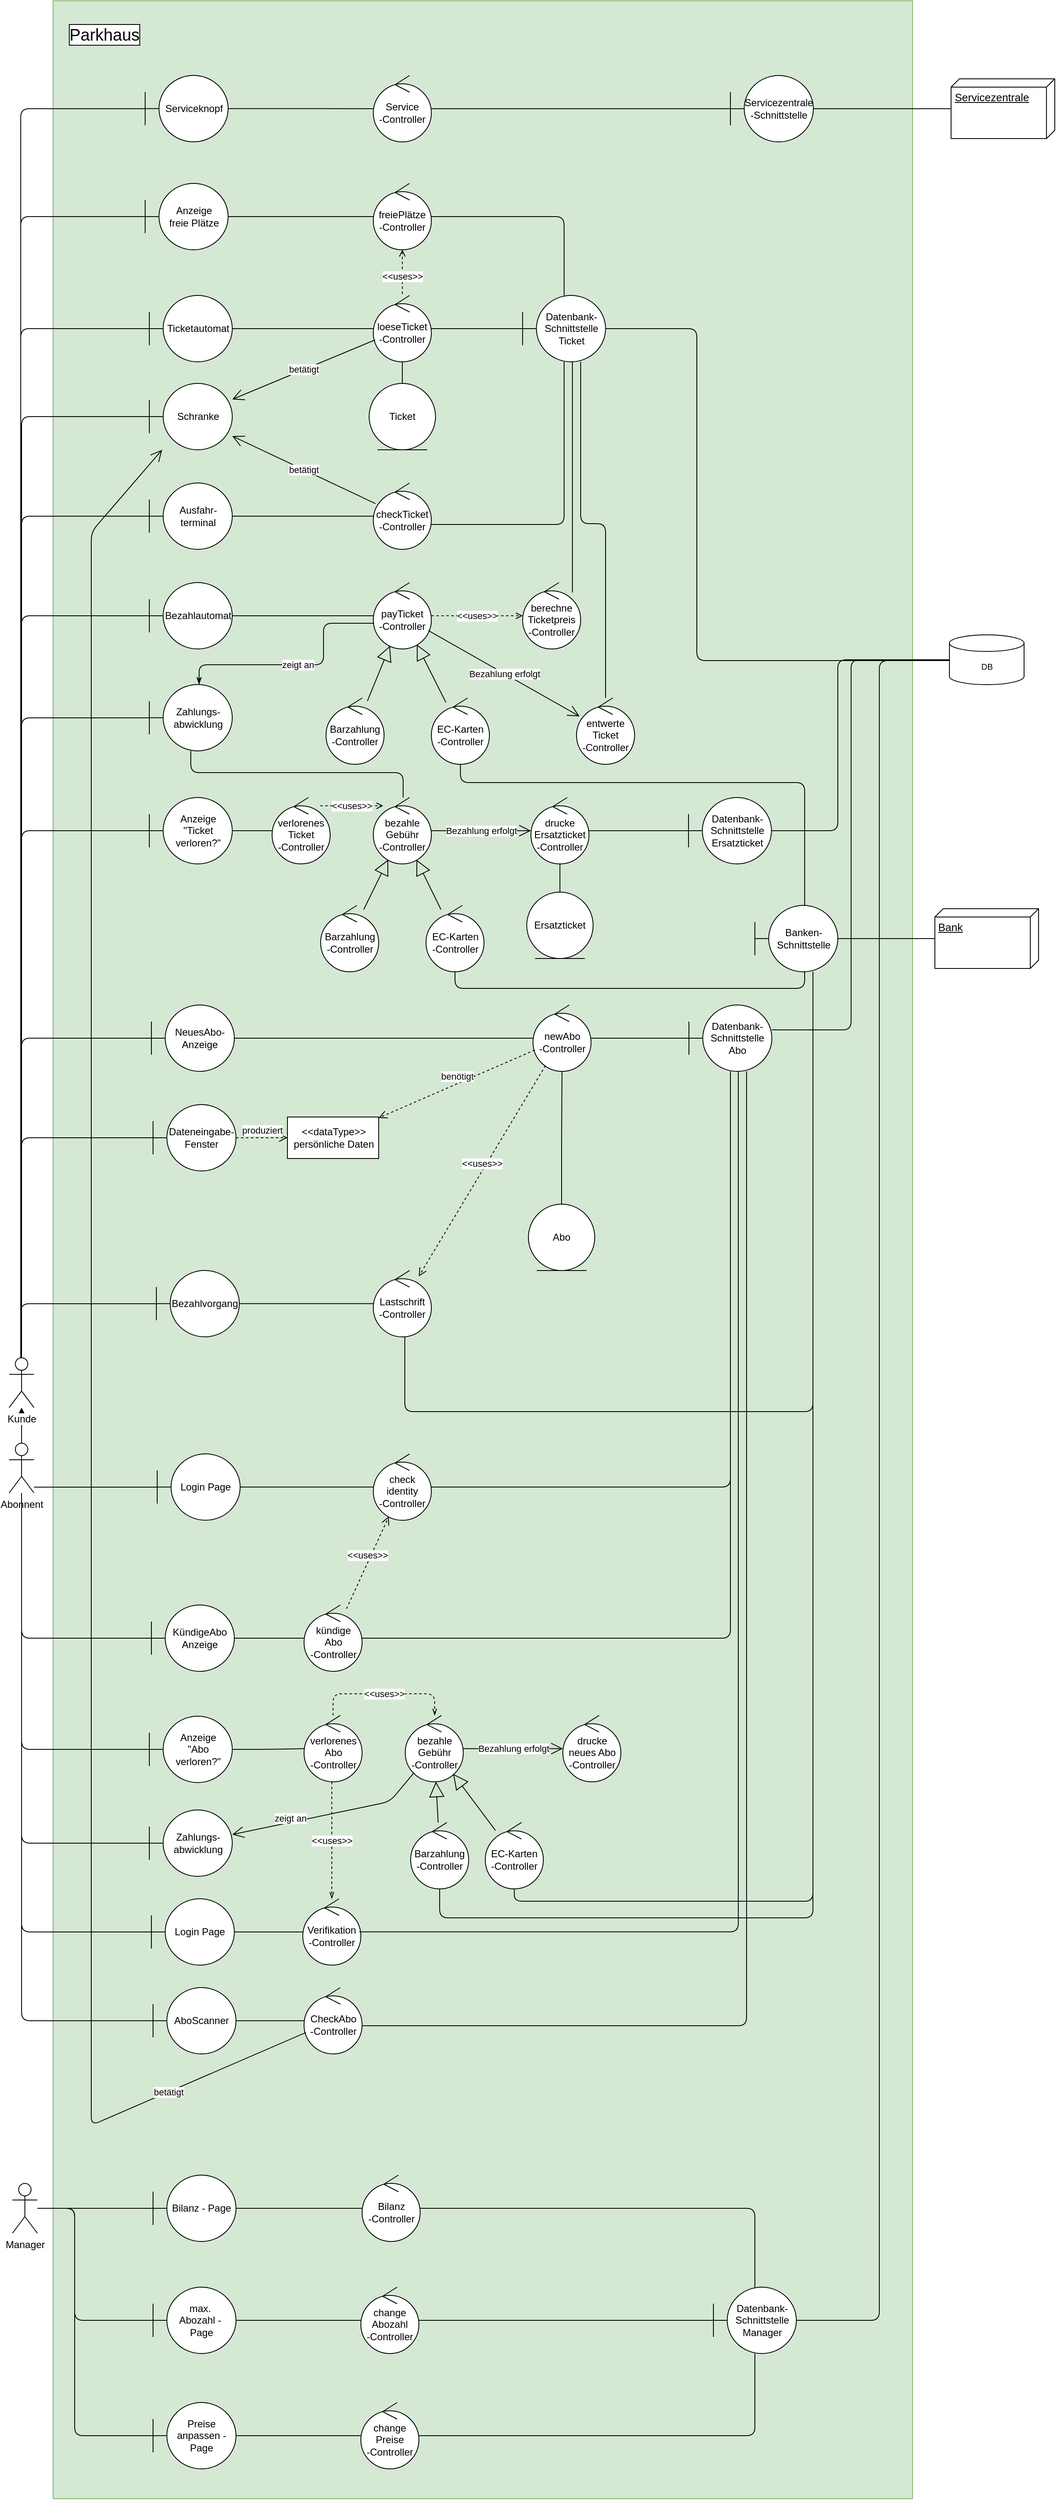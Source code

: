 <mxfile version="10.7.6" type="github"><diagram id="0jlefz1RmY8A--DvuwU4" name="Page-1"><mxGraphModel dx="914" dy="1846" grid="1" gridSize="10" guides="1" tooltips="1" connect="1" arrows="1" fold="1" page="1" pageScale="1" pageWidth="827" pageHeight="1169" math="0" shadow="0"><root><mxCell id="0"/><mxCell id="1" parent="0"/><mxCell id="V_xF_PTunRfv04QX6GyA-337" value="" style="rounded=0;whiteSpace=wrap;html=1;shadow=0;strokeWidth=1;fillColor=#d5e8d4;strokeColor=#82b366;" parent="1" vertex="1"><mxGeometry x="244" y="-922" width="1036" height="3010" as="geometry"/></mxCell><mxCell id="V_xF_PTunRfv04QX6GyA-1" value="Ticketautomat&lt;br&gt;" style="shape=umlBoundary;whiteSpace=wrap;html=1;" parent="1" vertex="1"><mxGeometry x="360" y="-567" width="100" height="80" as="geometry"/></mxCell><mxCell id="V_xF_PTunRfv04QX6GyA-3" value="Bezahlautomat" style="shape=umlBoundary;whiteSpace=wrap;html=1;" parent="1" vertex="1"><mxGeometry x="360" y="-221" width="100" height="80" as="geometry"/></mxCell><mxCell id="V_xF_PTunRfv04QX6GyA-4" value="NeuesAbo-&lt;br&gt;Anzeige&lt;br&gt;" style="shape=umlBoundary;whiteSpace=wrap;html=1;" parent="1" vertex="1"><mxGeometry x="362.5" y="288" width="100" height="80" as="geometry"/></mxCell><mxCell id="V_xF_PTunRfv04QX6GyA-5" value="loeseTicket&lt;br&gt;-Controller&lt;br&gt;" style="ellipse;shape=umlControl;whiteSpace=wrap;html=1;" parent="1" vertex="1"><mxGeometry x="630" y="-567" width="70" height="80" as="geometry"/></mxCell><mxCell id="V_xF_PTunRfv04QX6GyA-6" value="Datenbank-&lt;br&gt;Schnittstelle&lt;br&gt;Ticket&lt;br&gt;" style="shape=umlBoundary;whiteSpace=wrap;html=1;" parent="1" vertex="1"><mxGeometry x="810" y="-567" width="100" height="80" as="geometry"/></mxCell><mxCell id="V_xF_PTunRfv04QX6GyA-7" value="Ticket" style="ellipse;shape=umlEntity;whiteSpace=wrap;html=1;" parent="1" vertex="1"><mxGeometry x="625" y="-461" width="80" height="80" as="geometry"/></mxCell><mxCell id="V_xF_PTunRfv04QX6GyA-9" value="" style="endArrow=none;html=1;edgeStyle=orthogonalEdgeStyle;" parent="1" source="V_xF_PTunRfv04QX6GyA-1" target="V_xF_PTunRfv04QX6GyA-5" edge="1"><mxGeometry relative="1" as="geometry"><mxPoint x="360" y="-181" as="sourcePoint"/><mxPoint x="520" y="-181" as="targetPoint"/></mxGeometry></mxCell><mxCell id="V_xF_PTunRfv04QX6GyA-10" value="" style="resizable=0;html=1;align=left;verticalAlign=bottom;labelBackgroundColor=#ffffff;fontSize=10;" parent="V_xF_PTunRfv04QX6GyA-9" connectable="0" vertex="1"><mxGeometry x="-1" relative="1" as="geometry"/></mxCell><mxCell id="V_xF_PTunRfv04QX6GyA-11" value="" style="resizable=0;html=1;align=right;verticalAlign=bottom;labelBackgroundColor=#ffffff;fontSize=10;" parent="V_xF_PTunRfv04QX6GyA-9" connectable="0" vertex="1"><mxGeometry x="1" relative="1" as="geometry"/></mxCell><mxCell id="V_xF_PTunRfv04QX6GyA-12" value="" style="endArrow=none;html=1;edgeStyle=orthogonalEdgeStyle;" parent="1" source="V_xF_PTunRfv04QX6GyA-5" target="V_xF_PTunRfv04QX6GyA-6" edge="1"><mxGeometry relative="1" as="geometry"><mxPoint x="470" y="-531" as="sourcePoint"/><mxPoint x="630" y="-531" as="targetPoint"/></mxGeometry></mxCell><mxCell id="V_xF_PTunRfv04QX6GyA-13" value="" style="resizable=0;html=1;align=left;verticalAlign=bottom;labelBackgroundColor=#ffffff;fontSize=10;" parent="V_xF_PTunRfv04QX6GyA-12" connectable="0" vertex="1"><mxGeometry x="-1" relative="1" as="geometry"/></mxCell><mxCell id="V_xF_PTunRfv04QX6GyA-14" value="" style="resizable=0;html=1;align=right;verticalAlign=bottom;labelBackgroundColor=#ffffff;fontSize=10;" parent="V_xF_PTunRfv04QX6GyA-12" connectable="0" vertex="1"><mxGeometry x="1" relative="1" as="geometry"/></mxCell><mxCell id="V_xF_PTunRfv04QX6GyA-15" value="" style="endArrow=none;html=1;edgeStyle=orthogonalEdgeStyle;" parent="1" source="V_xF_PTunRfv04QX6GyA-7" target="V_xF_PTunRfv04QX6GyA-5" edge="1"><mxGeometry relative="1" as="geometry"><mxPoint x="480" y="-521" as="sourcePoint"/><mxPoint x="640" y="-521" as="targetPoint"/></mxGeometry></mxCell><mxCell id="V_xF_PTunRfv04QX6GyA-16" value="" style="resizable=0;html=1;align=left;verticalAlign=bottom;labelBackgroundColor=#ffffff;fontSize=10;" parent="V_xF_PTunRfv04QX6GyA-15" connectable="0" vertex="1"><mxGeometry x="-1" relative="1" as="geometry"/></mxCell><mxCell id="V_xF_PTunRfv04QX6GyA-17" value="" style="resizable=0;html=1;align=right;verticalAlign=bottom;labelBackgroundColor=#ffffff;fontSize=10;" parent="V_xF_PTunRfv04QX6GyA-15" connectable="0" vertex="1"><mxGeometry x="1" relative="1" as="geometry"/></mxCell><mxCell id="V_xF_PTunRfv04QX6GyA-18" value="&lt;font style=&quot;font-size: 10px&quot;&gt;&lt;br&gt;DB&lt;/font&gt;" style="strokeWidth=1;html=1;shape=mxgraph.flowchart.database;whiteSpace=wrap;" parent="1" vertex="1"><mxGeometry x="1324.5" y="-158" width="90" height="60" as="geometry"/></mxCell><mxCell id="V_xF_PTunRfv04QX6GyA-19" value="payTicket&lt;br&gt;-Controller&lt;br&gt;" style="ellipse;shape=umlControl;whiteSpace=wrap;html=1;strokeWidth=1;" parent="1" vertex="1"><mxGeometry x="630" y="-221" width="70" height="80" as="geometry"/></mxCell><mxCell id="V_xF_PTunRfv04QX6GyA-20" value="" style="endArrow=none;html=1;edgeStyle=orthogonalEdgeStyle;" parent="1" source="V_xF_PTunRfv04QX6GyA-3" target="V_xF_PTunRfv04QX6GyA-19" edge="1"><mxGeometry relative="1" as="geometry"><mxPoint x="490" y="-511" as="sourcePoint"/><mxPoint x="650" y="-511" as="targetPoint"/></mxGeometry></mxCell><mxCell id="V_xF_PTunRfv04QX6GyA-21" value="" style="resizable=0;html=1;align=left;verticalAlign=bottom;labelBackgroundColor=#ffffff;fontSize=10;" parent="V_xF_PTunRfv04QX6GyA-20" connectable="0" vertex="1"><mxGeometry x="-1" relative="1" as="geometry"/></mxCell><mxCell id="V_xF_PTunRfv04QX6GyA-22" value="" style="resizable=0;html=1;align=right;verticalAlign=bottom;labelBackgroundColor=#ffffff;fontSize=10;" parent="V_xF_PTunRfv04QX6GyA-20" connectable="0" vertex="1"><mxGeometry x="1" relative="1" as="geometry"/></mxCell><mxCell id="V_xF_PTunRfv04QX6GyA-23" value="" style="endArrow=none;html=1;edgeStyle=orthogonalEdgeStyle;" parent="1" source="V_xF_PTunRfv04QX6GyA-18" target="V_xF_PTunRfv04QX6GyA-6" edge="1"><mxGeometry relative="1" as="geometry"><mxPoint x="500" y="-501" as="sourcePoint"/><mxPoint x="660" y="-501" as="targetPoint"/><Array as="points"><mxPoint x="1020" y="-127"/><mxPoint x="1020" y="-527"/></Array></mxGeometry></mxCell><mxCell id="V_xF_PTunRfv04QX6GyA-24" value="" style="resizable=0;html=1;align=left;verticalAlign=bottom;labelBackgroundColor=#ffffff;fontSize=10;" parent="V_xF_PTunRfv04QX6GyA-23" connectable="0" vertex="1"><mxGeometry x="-1" relative="1" as="geometry"/></mxCell><mxCell id="V_xF_PTunRfv04QX6GyA-25" value="" style="resizable=0;html=1;align=right;verticalAlign=bottom;labelBackgroundColor=#ffffff;fontSize=10;" parent="V_xF_PTunRfv04QX6GyA-23" connectable="0" vertex="1"><mxGeometry x="1" relative="1" as="geometry"/></mxCell><mxCell id="V_xF_PTunRfv04QX6GyA-26" value="newAbo&lt;br&gt;-Controller&lt;br&gt;" style="ellipse;shape=umlControl;whiteSpace=wrap;html=1;strokeWidth=1;" parent="1" vertex="1"><mxGeometry x="822.5" y="288" width="70" height="80" as="geometry"/></mxCell><mxCell id="V_xF_PTunRfv04QX6GyA-27" value="Abo" style="ellipse;shape=umlEntity;whiteSpace=wrap;html=1;strokeWidth=1;" parent="1" vertex="1"><mxGeometry x="817" y="528" width="80" height="80" as="geometry"/></mxCell><mxCell id="V_xF_PTunRfv04QX6GyA-28" value="" style="endArrow=none;html=1;edgeStyle=orthogonalEdgeStyle;" parent="1" source="V_xF_PTunRfv04QX6GyA-4" target="V_xF_PTunRfv04QX6GyA-26" edge="1"><mxGeometry relative="1" as="geometry"><mxPoint x="637.5" y="145.5" as="sourcePoint"/><mxPoint x="797.5" y="145.5" as="targetPoint"/></mxGeometry></mxCell><mxCell id="V_xF_PTunRfv04QX6GyA-29" value="" style="resizable=0;html=1;align=left;verticalAlign=bottom;labelBackgroundColor=#ffffff;fontSize=10;" parent="V_xF_PTunRfv04QX6GyA-28" connectable="0" vertex="1"><mxGeometry x="-1" relative="1" as="geometry"/></mxCell><mxCell id="V_xF_PTunRfv04QX6GyA-30" value="" style="resizable=0;html=1;align=right;verticalAlign=bottom;labelBackgroundColor=#ffffff;fontSize=10;" parent="V_xF_PTunRfv04QX6GyA-28" connectable="0" vertex="1"><mxGeometry x="1" relative="1" as="geometry"/></mxCell><mxCell id="V_xF_PTunRfv04QX6GyA-31" value="" style="endArrow=none;html=1;edgeStyle=orthogonalEdgeStyle;" parent="1" source="V_xF_PTunRfv04QX6GyA-27" target="V_xF_PTunRfv04QX6GyA-26" edge="1"><mxGeometry relative="1" as="geometry"><mxPoint x="647.5" y="155.5" as="sourcePoint"/><mxPoint x="807.5" y="155.5" as="targetPoint"/></mxGeometry></mxCell><mxCell id="V_xF_PTunRfv04QX6GyA-32" value="" style="resizable=0;html=1;align=left;verticalAlign=bottom;labelBackgroundColor=#ffffff;fontSize=10;" parent="V_xF_PTunRfv04QX6GyA-31" connectable="0" vertex="1"><mxGeometry x="-1" relative="1" as="geometry"/></mxCell><mxCell id="V_xF_PTunRfv04QX6GyA-33" value="" style="resizable=0;html=1;align=right;verticalAlign=bottom;labelBackgroundColor=#ffffff;fontSize=10;" parent="V_xF_PTunRfv04QX6GyA-31" connectable="0" vertex="1"><mxGeometry x="1" relative="1" as="geometry"/></mxCell><mxCell id="V_xF_PTunRfv04QX6GyA-37" value="Datenbank-&lt;br&gt;Schnittstelle&lt;br&gt;Abo&lt;br&gt;" style="shape=umlBoundary;whiteSpace=wrap;html=1;" parent="1" vertex="1"><mxGeometry x="1010.5" y="288" width="100" height="80" as="geometry"/></mxCell><mxCell id="V_xF_PTunRfv04QX6GyA-39" value="" style="endArrow=none;html=1;edgeStyle=orthogonalEdgeStyle;" parent="1" source="V_xF_PTunRfv04QX6GyA-18" target="V_xF_PTunRfv04QX6GyA-37" edge="1"><mxGeometry relative="1" as="geometry"><mxPoint x="1100" y="-572" as="sourcePoint"/><mxPoint x="920" y="-572" as="targetPoint"/><Array as="points"><mxPoint x="1206" y="318"/></Array></mxGeometry></mxCell><mxCell id="V_xF_PTunRfv04QX6GyA-40" value="" style="resizable=0;html=1;align=left;verticalAlign=bottom;labelBackgroundColor=#ffffff;fontSize=10;" parent="V_xF_PTunRfv04QX6GyA-39" connectable="0" vertex="1"><mxGeometry x="-1" relative="1" as="geometry"/></mxCell><mxCell id="V_xF_PTunRfv04QX6GyA-41" value="" style="resizable=0;html=1;align=right;verticalAlign=bottom;labelBackgroundColor=#ffffff;fontSize=10;" parent="V_xF_PTunRfv04QX6GyA-39" connectable="0" vertex="1"><mxGeometry x="1" relative="1" as="geometry"/></mxCell><mxCell id="V_xF_PTunRfv04QX6GyA-42" value="" style="endArrow=none;html=1;edgeStyle=orthogonalEdgeStyle;" parent="1" source="V_xF_PTunRfv04QX6GyA-37" target="V_xF_PTunRfv04QX6GyA-26" edge="1"><mxGeometry relative="1" as="geometry"><mxPoint x="1232.5" y="119.5" as="sourcePoint"/><mxPoint x="1052.5" y="119.5" as="targetPoint"/></mxGeometry></mxCell><mxCell id="V_xF_PTunRfv04QX6GyA-43" value="" style="resizable=0;html=1;align=left;verticalAlign=bottom;labelBackgroundColor=#ffffff;fontSize=10;" parent="V_xF_PTunRfv04QX6GyA-42" connectable="0" vertex="1"><mxGeometry x="-1" relative="1" as="geometry"/></mxCell><mxCell id="V_xF_PTunRfv04QX6GyA-44" value="" style="resizable=0;html=1;align=right;verticalAlign=bottom;labelBackgroundColor=#ffffff;fontSize=10;" parent="V_xF_PTunRfv04QX6GyA-42" connectable="0" vertex="1"><mxGeometry x="1" relative="1" as="geometry"/></mxCell><mxCell id="V_xF_PTunRfv04QX6GyA-50" value="" style="edgeStyle=orthogonalEdgeStyle;rounded=0;orthogonalLoop=1;jettySize=auto;html=1;" parent="1" source="V_xF_PTunRfv04QX6GyA-48" target="V_xF_PTunRfv04QX6GyA-49" edge="1"><mxGeometry relative="1" as="geometry"/></mxCell><mxCell id="V_xF_PTunRfv04QX6GyA-48" value="Abonnent" style="shape=umlActor;verticalLabelPosition=bottom;labelBackgroundColor=#ffffff;verticalAlign=top;html=1;strokeWidth=1;" parent="1" vertex="1"><mxGeometry x="191" y="816" width="30" height="60" as="geometry"/></mxCell><mxCell id="V_xF_PTunRfv04QX6GyA-49" value="Kunde" style="shape=umlActor;verticalLabelPosition=bottom;labelBackgroundColor=#ffffff;verticalAlign=top;html=1;strokeWidth=1;shadow=0;" parent="1" vertex="1"><mxGeometry x="191" y="713.167" width="30" height="60" as="geometry"/></mxCell><mxCell id="V_xF_PTunRfv04QX6GyA-54" value="&amp;lt;&amp;lt;uses&amp;gt;&amp;gt;&lt;br&gt;" style="html=1;verticalAlign=bottom;endArrow=open;dashed=1;endSize=8;" parent="1" source="V_xF_PTunRfv04QX6GyA-26" target="V_xF_PTunRfv04QX6GyA-146" edge="1"><mxGeometry relative="1" as="geometry"><mxPoint x="382.5" y="799.5" as="sourcePoint"/><mxPoint x="607.896" y="543.843" as="targetPoint"/></mxGeometry></mxCell><mxCell id="V_xF_PTunRfv04QX6GyA-63" value="Schranke" style="shape=umlBoundary;whiteSpace=wrap;html=1;strokeWidth=1;" parent="1" vertex="1"><mxGeometry x="360" y="-461" width="100" height="80" as="geometry"/></mxCell><mxCell id="V_xF_PTunRfv04QX6GyA-65" value="betätigt&lt;br&gt;" style="endArrow=open;endSize=12;html=1;" parent="1" source="V_xF_PTunRfv04QX6GyA-5" target="V_xF_PTunRfv04QX6GyA-63" edge="1"><mxGeometry width="160" relative="1" as="geometry"><mxPoint x="360" y="109" as="sourcePoint"/><mxPoint x="280" y="39" as="targetPoint"/></mxGeometry></mxCell><mxCell id="V_xF_PTunRfv04QX6GyA-67" value="Ausfahr-&lt;br&gt;terminal&lt;br&gt;" style="shape=umlBoundary;whiteSpace=wrap;html=1;strokeWidth=1;" parent="1" vertex="1"><mxGeometry x="360" y="-341" width="100" height="80" as="geometry"/></mxCell><mxCell id="V_xF_PTunRfv04QX6GyA-68" value="checkTicket&lt;br&gt;-Controller&lt;br&gt;" style="ellipse;shape=umlControl;whiteSpace=wrap;html=1;strokeWidth=1;" parent="1" vertex="1"><mxGeometry x="630" y="-341" width="70" height="80" as="geometry"/></mxCell><mxCell id="V_xF_PTunRfv04QX6GyA-70" value="" style="endArrow=none;html=1;edgeStyle=orthogonalEdgeStyle;" parent="1" source="V_xF_PTunRfv04QX6GyA-67" target="V_xF_PTunRfv04QX6GyA-68" edge="1"><mxGeometry relative="1" as="geometry"><mxPoint x="470" y="-271" as="sourcePoint"/><mxPoint x="640" y="-271" as="targetPoint"/></mxGeometry></mxCell><mxCell id="V_xF_PTunRfv04QX6GyA-71" value="" style="resizable=0;html=1;align=left;verticalAlign=bottom;labelBackgroundColor=#ffffff;fontSize=10;" parent="V_xF_PTunRfv04QX6GyA-70" connectable="0" vertex="1"><mxGeometry x="-1" relative="1" as="geometry"/></mxCell><mxCell id="V_xF_PTunRfv04QX6GyA-72" value="" style="resizable=0;html=1;align=right;verticalAlign=bottom;labelBackgroundColor=#ffffff;fontSize=10;" parent="V_xF_PTunRfv04QX6GyA-70" connectable="0" vertex="1"><mxGeometry x="1" relative="1" as="geometry"/></mxCell><mxCell id="V_xF_PTunRfv04QX6GyA-73" value="" style="endArrow=none;html=1;edgeStyle=orthogonalEdgeStyle;" parent="1" source="V_xF_PTunRfv04QX6GyA-68" target="V_xF_PTunRfv04QX6GyA-6" edge="1"><mxGeometry relative="1" as="geometry"><mxPoint x="480" y="-261" as="sourcePoint"/><mxPoint x="910" y="-481" as="targetPoint"/><Array as="points"><mxPoint x="860" y="-291"/></Array></mxGeometry></mxCell><mxCell id="V_xF_PTunRfv04QX6GyA-74" value="" style="resizable=0;html=1;align=left;verticalAlign=bottom;labelBackgroundColor=#ffffff;fontSize=10;" parent="V_xF_PTunRfv04QX6GyA-73" connectable="0" vertex="1"><mxGeometry x="-1" relative="1" as="geometry"/></mxCell><mxCell id="V_xF_PTunRfv04QX6GyA-75" value="" style="resizable=0;html=1;align=right;verticalAlign=bottom;labelBackgroundColor=#ffffff;fontSize=10;" parent="V_xF_PTunRfv04QX6GyA-73" connectable="0" vertex="1"><mxGeometry x="1" relative="1" as="geometry"/></mxCell><mxCell id="V_xF_PTunRfv04QX6GyA-76" value="betätigt&lt;br&gt;" style="endArrow=open;endSize=12;html=1;" parent="1" source="V_xF_PTunRfv04QX6GyA-68" target="V_xF_PTunRfv04QX6GyA-63" edge="1"><mxGeometry width="160" relative="1" as="geometry"><mxPoint x="642.643" y="-515.751" as="sourcePoint"/><mxPoint x="470" y="-434.529" as="targetPoint"/></mxGeometry></mxCell><mxCell id="V_xF_PTunRfv04QX6GyA-77" value="Serviceknopf" style="shape=umlBoundary;whiteSpace=wrap;html=1;strokeWidth=1;" parent="1" vertex="1"><mxGeometry x="355" y="-832.069" width="100" height="80" as="geometry"/></mxCell><mxCell id="V_xF_PTunRfv04QX6GyA-78" value="Service&lt;br&gt;-Controller&lt;br&gt;" style="ellipse;shape=umlControl;whiteSpace=wrap;html=1;strokeWidth=1;" parent="1" vertex="1"><mxGeometry x="630" y="-832" width="70" height="80" as="geometry"/></mxCell><mxCell id="V_xF_PTunRfv04QX6GyA-79" value="&lt;font style=&quot;font-size: 13px&quot;&gt;Servicezentrale&lt;/font&gt;" style="verticalAlign=top;align=left;spacingTop=8;spacingLeft=2;spacingRight=12;shape=cube;size=10;direction=south;fontStyle=4;html=1;strokeWidth=1;" parent="1" vertex="1"><mxGeometry x="1326.5" y="-828" width="125" height="72" as="geometry"/></mxCell><mxCell id="V_xF_PTunRfv04QX6GyA-80" value="" style="endArrow=none;html=1;edgeStyle=orthogonalEdgeStyle;" parent="1" source="V_xF_PTunRfv04QX6GyA-77" target="V_xF_PTunRfv04QX6GyA-78" edge="1"><mxGeometry relative="1" as="geometry"><mxPoint x="470" y="-517" as="sourcePoint"/><mxPoint x="640" y="-517" as="targetPoint"/></mxGeometry></mxCell><mxCell id="V_xF_PTunRfv04QX6GyA-81" value="" style="resizable=0;html=1;align=left;verticalAlign=bottom;labelBackgroundColor=#ffffff;fontSize=10;" parent="V_xF_PTunRfv04QX6GyA-80" connectable="0" vertex="1"><mxGeometry x="-1" relative="1" as="geometry"/></mxCell><mxCell id="V_xF_PTunRfv04QX6GyA-82" value="" style="resizable=0;html=1;align=right;verticalAlign=bottom;labelBackgroundColor=#ffffff;fontSize=10;" parent="V_xF_PTunRfv04QX6GyA-80" connectable="0" vertex="1"><mxGeometry x="1" relative="1" as="geometry"/></mxCell><mxCell id="V_xF_PTunRfv04QX6GyA-83" value="" style="endArrow=none;html=1;edgeStyle=orthogonalEdgeStyle;" parent="1" source="a7lj6JgT4knZqNotBPzX-1" target="V_xF_PTunRfv04QX6GyA-79" edge="1"><mxGeometry relative="1" as="geometry"><mxPoint x="480" y="-507" as="sourcePoint"/><mxPoint x="650" y="-507" as="targetPoint"/></mxGeometry></mxCell><mxCell id="V_xF_PTunRfv04QX6GyA-84" value="" style="resizable=0;html=1;align=left;verticalAlign=bottom;labelBackgroundColor=#ffffff;fontSize=10;" parent="V_xF_PTunRfv04QX6GyA-83" connectable="0" vertex="1"><mxGeometry x="-1" relative="1" as="geometry"/></mxCell><mxCell id="V_xF_PTunRfv04QX6GyA-85" value="" style="resizable=0;html=1;align=right;verticalAlign=bottom;labelBackgroundColor=#ffffff;fontSize=10;" parent="V_xF_PTunRfv04QX6GyA-83" connectable="0" vertex="1"><mxGeometry x="1" relative="1" as="geometry"/></mxCell><mxCell id="V_xF_PTunRfv04QX6GyA-86" value="Anzeige&lt;br&gt;freie Plätze&lt;br&gt;" style="shape=umlBoundary;whiteSpace=wrap;html=1;shadow=0;strokeWidth=1;" parent="1" vertex="1"><mxGeometry x="355" y="-702" width="100" height="80" as="geometry"/></mxCell><mxCell id="V_xF_PTunRfv04QX6GyA-87" value="freiePlätze&lt;br&gt;-Controller&lt;br&gt;" style="ellipse;shape=umlControl;whiteSpace=wrap;html=1;shadow=0;strokeWidth=1;" parent="1" vertex="1"><mxGeometry x="630" y="-702" width="70" height="80" as="geometry"/></mxCell><mxCell id="V_xF_PTunRfv04QX6GyA-88" value="" style="endArrow=none;html=1;edgeStyle=orthogonalEdgeStyle;" parent="1" source="V_xF_PTunRfv04QX6GyA-86" target="V_xF_PTunRfv04QX6GyA-87" edge="1"><mxGeometry relative="1" as="geometry"><mxPoint x="470" y="-517" as="sourcePoint"/><mxPoint x="640" y="-517" as="targetPoint"/></mxGeometry></mxCell><mxCell id="V_xF_PTunRfv04QX6GyA-89" value="" style="resizable=0;html=1;align=left;verticalAlign=bottom;labelBackgroundColor=#ffffff;fontSize=10;" parent="V_xF_PTunRfv04QX6GyA-88" connectable="0" vertex="1"><mxGeometry x="-1" relative="1" as="geometry"/></mxCell><mxCell id="V_xF_PTunRfv04QX6GyA-90" value="" style="resizable=0;html=1;align=right;verticalAlign=bottom;labelBackgroundColor=#ffffff;fontSize=10;" parent="V_xF_PTunRfv04QX6GyA-88" connectable="0" vertex="1"><mxGeometry x="1" relative="1" as="geometry"/></mxCell><mxCell id="V_xF_PTunRfv04QX6GyA-91" value="" style="endArrow=none;html=1;edgeStyle=orthogonalEdgeStyle;" parent="1" source="V_xF_PTunRfv04QX6GyA-87" target="V_xF_PTunRfv04QX6GyA-6" edge="1"><mxGeometry relative="1" as="geometry"><mxPoint x="480" y="-507" as="sourcePoint"/><mxPoint x="650" y="-507" as="targetPoint"/></mxGeometry></mxCell><mxCell id="V_xF_PTunRfv04QX6GyA-92" value="" style="resizable=0;html=1;align=left;verticalAlign=bottom;labelBackgroundColor=#ffffff;fontSize=10;" parent="V_xF_PTunRfv04QX6GyA-91" connectable="0" vertex="1"><mxGeometry x="-1" relative="1" as="geometry"/></mxCell><mxCell id="V_xF_PTunRfv04QX6GyA-93" value="" style="resizable=0;html=1;align=right;verticalAlign=bottom;labelBackgroundColor=#ffffff;fontSize=10;" parent="V_xF_PTunRfv04QX6GyA-91" connectable="0" vertex="1"><mxGeometry x="1" relative="1" as="geometry"/></mxCell><mxCell id="V_xF_PTunRfv04QX6GyA-94" value="Barzahlung&lt;br&gt;-Controller&lt;br&gt;" style="ellipse;shape=umlControl;whiteSpace=wrap;html=1;shadow=0;strokeWidth=1;" parent="1" vertex="1"><mxGeometry x="573" y="-82" width="70" height="80" as="geometry"/></mxCell><mxCell id="V_xF_PTunRfv04QX6GyA-95" value="EC-Karten&lt;br&gt;-Controller&lt;br&gt;" style="ellipse;shape=umlControl;whiteSpace=wrap;html=1;shadow=0;strokeWidth=1;" parent="1" vertex="1"><mxGeometry x="700" y="-82" width="70" height="80" as="geometry"/></mxCell><mxCell id="V_xF_PTunRfv04QX6GyA-96" value="" style="endArrow=block;endSize=16;endFill=0;html=1;" parent="1" source="V_xF_PTunRfv04QX6GyA-94" target="V_xF_PTunRfv04QX6GyA-19" edge="1"><mxGeometry width="160" relative="1" as="geometry"><mxPoint x="180" y="708" as="sourcePoint"/><mxPoint x="340" y="708" as="targetPoint"/></mxGeometry></mxCell><mxCell id="V_xF_PTunRfv04QX6GyA-97" value="" style="endArrow=block;endSize=16;endFill=0;html=1;" parent="1" source="V_xF_PTunRfv04QX6GyA-95" target="V_xF_PTunRfv04QX6GyA-19" edge="1"><mxGeometry width="160" relative="1" as="geometry"><mxPoint x="597.109" y="-63.009" as="sourcePoint"/><mxPoint x="652.772" y="-140.103" as="targetPoint"/></mxGeometry></mxCell><mxCell id="V_xF_PTunRfv04QX6GyA-98" value="entwerte&lt;br&gt;Ticket&lt;br&gt;-Controller&lt;br&gt;" style="ellipse;shape=umlControl;whiteSpace=wrap;html=1;shadow=0;strokeWidth=1;" parent="1" vertex="1"><mxGeometry x="875" y="-82" width="70" height="80" as="geometry"/></mxCell><mxCell id="V_xF_PTunRfv04QX6GyA-99" value="Bezahlung erfolgt&lt;br&gt;" style="endArrow=open;endSize=12;html=1;" parent="1" source="V_xF_PTunRfv04QX6GyA-19" target="V_xF_PTunRfv04QX6GyA-98" edge="1"><mxGeometry width="160" relative="1" as="geometry"><mxPoint x="642.643" y="-306.249" as="sourcePoint"/><mxPoint x="470" y="-387.471" as="targetPoint"/></mxGeometry></mxCell><mxCell id="V_xF_PTunRfv04QX6GyA-100" value="" style="endArrow=none;html=1;edgeStyle=orthogonalEdgeStyle;" parent="1" source="V_xF_PTunRfv04QX6GyA-98" target="V_xF_PTunRfv04QX6GyA-6" edge="1"><mxGeometry relative="1" as="geometry"><mxPoint x="708.78" y="-160.529" as="sourcePoint"/><mxPoint x="880.294" y="-477" as="targetPoint"/><Array as="points"><mxPoint x="910" y="-292"/><mxPoint x="880" y="-292"/></Array></mxGeometry></mxCell><mxCell id="V_xF_PTunRfv04QX6GyA-101" value="" style="resizable=0;html=1;align=left;verticalAlign=bottom;labelBackgroundColor=#ffffff;fontSize=10;" parent="V_xF_PTunRfv04QX6GyA-100" connectable="0" vertex="1"><mxGeometry x="-1" relative="1" as="geometry"/></mxCell><mxCell id="V_xF_PTunRfv04QX6GyA-102" value="" style="resizable=0;html=1;align=right;verticalAlign=bottom;labelBackgroundColor=#ffffff;fontSize=10;" parent="V_xF_PTunRfv04QX6GyA-100" connectable="0" vertex="1"><mxGeometry x="1" relative="1" as="geometry"/></mxCell><mxCell id="V_xF_PTunRfv04QX6GyA-103" value="Anzeige&lt;br&gt;&quot;Ticket verloren?&quot;&lt;br&gt;" style="shape=umlBoundary;whiteSpace=wrap;html=1;shadow=0;strokeWidth=1;" parent="1" vertex="1"><mxGeometry x="360" y="38" width="100" height="80" as="geometry"/></mxCell><mxCell id="V_xF_PTunRfv04QX6GyA-104" value="verlorenes&lt;br&gt;Ticket&lt;br&gt;-Controller&lt;br&gt;" style="ellipse;shape=umlControl;whiteSpace=wrap;html=1;shadow=0;strokeWidth=1;" parent="1" vertex="1"><mxGeometry x="508" y="38" width="70" height="80" as="geometry"/></mxCell><mxCell id="V_xF_PTunRfv04QX6GyA-105" value="" style="endArrow=none;html=1;edgeStyle=orthogonalEdgeStyle;" parent="1" source="V_xF_PTunRfv04QX6GyA-103" target="V_xF_PTunRfv04QX6GyA-104" edge="1"><mxGeometry relative="1" as="geometry"><mxPoint x="470" y="-171" as="sourcePoint"/><mxPoint x="640" y="-171" as="targetPoint"/></mxGeometry></mxCell><mxCell id="V_xF_PTunRfv04QX6GyA-106" value="" style="resizable=0;html=1;align=left;verticalAlign=bottom;labelBackgroundColor=#ffffff;fontSize=10;" parent="V_xF_PTunRfv04QX6GyA-105" connectable="0" vertex="1"><mxGeometry x="-1" relative="1" as="geometry"/></mxCell><mxCell id="V_xF_PTunRfv04QX6GyA-107" value="" style="resizable=0;html=1;align=right;verticalAlign=bottom;labelBackgroundColor=#ffffff;fontSize=10;" parent="V_xF_PTunRfv04QX6GyA-105" connectable="0" vertex="1"><mxGeometry x="1" relative="1" as="geometry"/></mxCell><mxCell id="V_xF_PTunRfv04QX6GyA-108" value="bezahle&lt;br&gt;Gebühr&lt;br&gt;-Controller&lt;br&gt;" style="ellipse;shape=umlControl;whiteSpace=wrap;html=1;shadow=0;strokeWidth=1;" parent="1" vertex="1"><mxGeometry x="630" y="38" width="70" height="80" as="geometry"/></mxCell><mxCell id="V_xF_PTunRfv04QX6GyA-109" value="berechne&lt;br&gt;Ticketpreis&lt;br&gt;-Controller&lt;br&gt;" style="ellipse;shape=umlControl;whiteSpace=wrap;html=1;shadow=0;strokeWidth=1;" parent="1" vertex="1"><mxGeometry x="810" y="-221" width="70" height="80" as="geometry"/></mxCell><mxCell id="V_xF_PTunRfv04QX6GyA-110" value="&amp;lt;&amp;lt;uses&amp;gt;&amp;gt;" style="endArrow=open;html=1;edgeStyle=orthogonalEdgeStyle;dashed=1;startArrow=none;startFill=0;endFill=0;" parent="1" source="V_xF_PTunRfv04QX6GyA-19" target="V_xF_PTunRfv04QX6GyA-109" edge="1"><mxGeometry relative="1" as="geometry"><mxPoint x="708.78" y="-280.529" as="sourcePoint"/><mxPoint x="869.706" y="-477" as="targetPoint"/><Array as="points"><mxPoint x="770" y="-181"/><mxPoint x="770" y="-181"/></Array></mxGeometry></mxCell><mxCell id="V_xF_PTunRfv04QX6GyA-111" value="" style="resizable=0;html=1;align=left;verticalAlign=bottom;labelBackgroundColor=#ffffff;fontSize=10;" parent="V_xF_PTunRfv04QX6GyA-110" connectable="0" vertex="1"><mxGeometry x="-1" relative="1" as="geometry"/></mxCell><mxCell id="V_xF_PTunRfv04QX6GyA-112" value="" style="resizable=0;html=1;align=right;verticalAlign=bottom;labelBackgroundColor=#ffffff;fontSize=10;" parent="V_xF_PTunRfv04QX6GyA-110" connectable="0" vertex="1"><mxGeometry x="1" relative="1" as="geometry"/></mxCell><mxCell id="V_xF_PTunRfv04QX6GyA-113" value="" style="endArrow=none;html=1;edgeStyle=orthogonalEdgeStyle;" parent="1" source="V_xF_PTunRfv04QX6GyA-109" target="V_xF_PTunRfv04QX6GyA-6" edge="1"><mxGeometry relative="1" as="geometry"><mxPoint x="708.78" y="-280.529" as="sourcePoint"/><mxPoint x="869.706" y="-477" as="targetPoint"/><Array as="points"><mxPoint x="870" y="-332"/><mxPoint x="870" y="-332"/></Array></mxGeometry></mxCell><mxCell id="V_xF_PTunRfv04QX6GyA-114" value="" style="resizable=0;html=1;align=left;verticalAlign=bottom;labelBackgroundColor=#ffffff;fontSize=10;" parent="V_xF_PTunRfv04QX6GyA-113" connectable="0" vertex="1"><mxGeometry x="-1" relative="1" as="geometry"/></mxCell><mxCell id="V_xF_PTunRfv04QX6GyA-115" value="" style="resizable=0;html=1;align=right;verticalAlign=bottom;labelBackgroundColor=#ffffff;fontSize=10;" parent="V_xF_PTunRfv04QX6GyA-113" connectable="0" vertex="1"><mxGeometry x="1" relative="1" as="geometry"/></mxCell><mxCell id="V_xF_PTunRfv04QX6GyA-116" value="Barzahlung&lt;br&gt;-Controller&lt;br&gt;" style="ellipse;shape=umlControl;whiteSpace=wrap;html=1;shadow=0;strokeWidth=1;" parent="1" vertex="1"><mxGeometry x="566.5" y="168" width="70" height="80" as="geometry"/></mxCell><mxCell id="V_xF_PTunRfv04QX6GyA-117" value="EC-Karten&lt;br&gt;-Controller&lt;br&gt;" style="ellipse;shape=umlControl;whiteSpace=wrap;html=1;shadow=0;strokeWidth=1;" parent="1" vertex="1"><mxGeometry x="693.5" y="168" width="70" height="80" as="geometry"/></mxCell><mxCell id="V_xF_PTunRfv04QX6GyA-118" value="" style="endArrow=block;endSize=16;endFill=0;html=1;" parent="1" source="V_xF_PTunRfv04QX6GyA-116" target="V_xF_PTunRfv04QX6GyA-108" edge="1"><mxGeometry width="160" relative="1" as="geometry"><mxPoint x="173.5" y="982.5" as="sourcePoint"/><mxPoint x="643.745" y="129.772" as="targetPoint"/></mxGeometry></mxCell><mxCell id="V_xF_PTunRfv04QX6GyA-119" value="" style="endArrow=block;endSize=16;endFill=0;html=1;" parent="1" source="V_xF_PTunRfv04QX6GyA-117" target="V_xF_PTunRfv04QX6GyA-108" edge="1"><mxGeometry width="160" relative="1" as="geometry"><mxPoint x="590.609" y="211.491" as="sourcePoint"/><mxPoint x="675.865" y="128.23" as="targetPoint"/></mxGeometry></mxCell><mxCell id="V_xF_PTunRfv04QX6GyA-120" value="&amp;lt;&amp;lt;uses&amp;gt;&amp;gt;" style="endArrow=open;html=1;edgeStyle=orthogonalEdgeStyle;dashed=1;endFill=0;" parent="1" source="V_xF_PTunRfv04QX6GyA-104" target="V_xF_PTunRfv04QX6GyA-108" edge="1"><mxGeometry relative="1" as="geometry"><mxPoint x="470" y="-171" as="sourcePoint"/><mxPoint x="640" y="-171" as="targetPoint"/><Array as="points"><mxPoint x="600" y="48"/><mxPoint x="600" y="48"/></Array></mxGeometry></mxCell><mxCell id="V_xF_PTunRfv04QX6GyA-121" value="" style="resizable=0;html=1;align=left;verticalAlign=bottom;labelBackgroundColor=#ffffff;fontSize=10;" parent="V_xF_PTunRfv04QX6GyA-120" connectable="0" vertex="1"><mxGeometry x="-1" relative="1" as="geometry"/></mxCell><mxCell id="V_xF_PTunRfv04QX6GyA-122" value="" style="resizable=0;html=1;align=right;verticalAlign=bottom;labelBackgroundColor=#ffffff;fontSize=10;" parent="V_xF_PTunRfv04QX6GyA-120" connectable="0" vertex="1"><mxGeometry x="1" relative="1" as="geometry"/></mxCell><mxCell id="V_xF_PTunRfv04QX6GyA-123" value="drucke&lt;br&gt;Ersatzticket&lt;br&gt;-Controller&lt;br&gt;" style="ellipse;shape=umlControl;whiteSpace=wrap;html=1;shadow=0;strokeWidth=1;" parent="1" vertex="1"><mxGeometry x="820" y="38" width="70" height="80" as="geometry"/></mxCell><mxCell id="V_xF_PTunRfv04QX6GyA-124" value="Bezahlung erfolgt&lt;br&gt;" style="endArrow=open;endSize=12;html=1;" parent="1" source="V_xF_PTunRfv04QX6GyA-108" target="V_xF_PTunRfv04QX6GyA-123" edge="1"><mxGeometry width="160" relative="1" as="geometry"><mxPoint x="706.331" y="-153.171" as="sourcePoint"/><mxPoint x="888.65" y="-49.785" as="targetPoint"/></mxGeometry></mxCell><mxCell id="V_xF_PTunRfv04QX6GyA-125" value="Ersatzticket" style="ellipse;shape=umlEntity;whiteSpace=wrap;html=1;shadow=0;strokeWidth=1;" parent="1" vertex="1"><mxGeometry x="815" y="152" width="80" height="80" as="geometry"/></mxCell><mxCell id="V_xF_PTunRfv04QX6GyA-126" value="" style="endArrow=none;html=1;edgeStyle=orthogonalEdgeStyle;" parent="1" source="V_xF_PTunRfv04QX6GyA-123" target="V_xF_PTunRfv04QX6GyA-125" edge="1"><mxGeometry relative="1" as="geometry"><mxPoint x="470" y="-171" as="sourcePoint"/><mxPoint x="640" y="-171" as="targetPoint"/></mxGeometry></mxCell><mxCell id="V_xF_PTunRfv04QX6GyA-127" value="" style="resizable=0;html=1;align=left;verticalAlign=bottom;labelBackgroundColor=#ffffff;fontSize=10;" parent="V_xF_PTunRfv04QX6GyA-126" connectable="0" vertex="1"><mxGeometry x="-1" relative="1" as="geometry"/></mxCell><mxCell id="V_xF_PTunRfv04QX6GyA-128" value="" style="resizable=0;html=1;align=right;verticalAlign=bottom;labelBackgroundColor=#ffffff;fontSize=10;" parent="V_xF_PTunRfv04QX6GyA-126" connectable="0" vertex="1"><mxGeometry x="1" relative="1" as="geometry"/></mxCell><mxCell id="V_xF_PTunRfv04QX6GyA-129" value="Datenbank-&lt;br&gt;Schnittstelle&lt;br&gt;Ersatzticket&lt;br&gt;" style="shape=umlBoundary;whiteSpace=wrap;html=1;" parent="1" vertex="1"><mxGeometry x="1010" y="38" width="100" height="80" as="geometry"/></mxCell><mxCell id="V_xF_PTunRfv04QX6GyA-130" value="" style="endArrow=none;html=1;edgeStyle=orthogonalEdgeStyle;" parent="1" source="V_xF_PTunRfv04QX6GyA-123" target="V_xF_PTunRfv04QX6GyA-129" edge="1"><mxGeometry relative="1" as="geometry"><mxPoint x="470" y="-171" as="sourcePoint"/><mxPoint x="640" y="-171" as="targetPoint"/></mxGeometry></mxCell><mxCell id="V_xF_PTunRfv04QX6GyA-131" value="" style="resizable=0;html=1;align=left;verticalAlign=bottom;labelBackgroundColor=#ffffff;fontSize=10;" parent="V_xF_PTunRfv04QX6GyA-130" connectable="0" vertex="1"><mxGeometry x="-1" relative="1" as="geometry"/></mxCell><mxCell id="V_xF_PTunRfv04QX6GyA-132" value="" style="resizable=0;html=1;align=right;verticalAlign=bottom;labelBackgroundColor=#ffffff;fontSize=10;" parent="V_xF_PTunRfv04QX6GyA-130" connectable="0" vertex="1"><mxGeometry x="1" relative="1" as="geometry"/></mxCell><mxCell id="V_xF_PTunRfv04QX6GyA-133" value="" style="endArrow=none;html=1;edgeStyle=orthogonalEdgeStyle;" parent="1" source="V_xF_PTunRfv04QX6GyA-129" target="V_xF_PTunRfv04QX6GyA-18" edge="1"><mxGeometry relative="1" as="geometry"><mxPoint x="480" y="-161" as="sourcePoint"/><mxPoint x="650" y="-161" as="targetPoint"/><Array as="points"><mxPoint x="1190" y="78"/></Array></mxGeometry></mxCell><mxCell id="V_xF_PTunRfv04QX6GyA-134" value="" style="resizable=0;html=1;align=left;verticalAlign=bottom;labelBackgroundColor=#ffffff;fontSize=10;" parent="V_xF_PTunRfv04QX6GyA-133" connectable="0" vertex="1"><mxGeometry x="-1" relative="1" as="geometry"/></mxCell><mxCell id="V_xF_PTunRfv04QX6GyA-135" value="" style="resizable=0;html=1;align=right;verticalAlign=bottom;labelBackgroundColor=#ffffff;fontSize=10;" parent="V_xF_PTunRfv04QX6GyA-133" connectable="0" vertex="1"><mxGeometry x="1" relative="1" as="geometry"/></mxCell><mxCell id="V_xF_PTunRfv04QX6GyA-137" value="&lt;font style=&quot;font-size: 13px&quot;&gt;Bank&lt;/font&gt;" style="verticalAlign=top;align=left;spacingTop=8;spacingLeft=2;spacingRight=12;shape=cube;size=10;direction=south;fontStyle=4;html=1;strokeWidth=1;" parent="1" vertex="1"><mxGeometry x="1307" y="172" width="125" height="72" as="geometry"/></mxCell><mxCell id="V_xF_PTunRfv04QX6GyA-138" value="Banken-&lt;br&gt;Schnittstelle&lt;br&gt;" style="shape=umlBoundary;whiteSpace=wrap;html=1;shadow=0;strokeWidth=1;" parent="1" vertex="1"><mxGeometry x="1090" y="168" width="100" height="80" as="geometry"/></mxCell><mxCell id="V_xF_PTunRfv04QX6GyA-139" value="" style="endArrow=none;html=1;edgeStyle=orthogonalEdgeStyle;" parent="1" source="V_xF_PTunRfv04QX6GyA-137" target="V_xF_PTunRfv04QX6GyA-138" edge="1"><mxGeometry relative="1" as="geometry"><mxPoint x="900" y="88" as="sourcePoint"/><mxPoint x="1020" y="88" as="targetPoint"/></mxGeometry></mxCell><mxCell id="V_xF_PTunRfv04QX6GyA-140" value="" style="resizable=0;html=1;align=left;verticalAlign=bottom;labelBackgroundColor=#ffffff;fontSize=10;" parent="V_xF_PTunRfv04QX6GyA-139" connectable="0" vertex="1"><mxGeometry x="-1" relative="1" as="geometry"/></mxCell><mxCell id="V_xF_PTunRfv04QX6GyA-141" value="" style="resizable=0;html=1;align=right;verticalAlign=bottom;labelBackgroundColor=#ffffff;fontSize=10;" parent="V_xF_PTunRfv04QX6GyA-139" connectable="0" vertex="1"><mxGeometry x="1" relative="1" as="geometry"/></mxCell><mxCell id="V_xF_PTunRfv04QX6GyA-142" value="" style="endArrow=none;html=1;edgeStyle=orthogonalEdgeStyle;" parent="1" source="V_xF_PTunRfv04QX6GyA-117" target="V_xF_PTunRfv04QX6GyA-138" edge="1"><mxGeometry relative="1" as="geometry"><mxPoint x="910" y="98" as="sourcePoint"/><mxPoint x="1030" y="98" as="targetPoint"/><Array as="points"><mxPoint x="729" y="268"/><mxPoint x="1150" y="268"/></Array></mxGeometry></mxCell><mxCell id="V_xF_PTunRfv04QX6GyA-143" value="" style="resizable=0;html=1;align=left;verticalAlign=bottom;labelBackgroundColor=#ffffff;fontSize=10;" parent="V_xF_PTunRfv04QX6GyA-142" connectable="0" vertex="1"><mxGeometry x="-1" relative="1" as="geometry"/></mxCell><mxCell id="V_xF_PTunRfv04QX6GyA-144" value="" style="resizable=0;html=1;align=right;verticalAlign=bottom;labelBackgroundColor=#ffffff;fontSize=10;" parent="V_xF_PTunRfv04QX6GyA-142" connectable="0" vertex="1"><mxGeometry x="1" relative="1" as="geometry"/></mxCell><mxCell id="V_xF_PTunRfv04QX6GyA-146" value="Lastschrift&lt;br&gt;-Controller&lt;br&gt;" style="ellipse;shape=umlControl;whiteSpace=wrap;html=1;shadow=0;strokeWidth=1;" parent="1" vertex="1"><mxGeometry x="630" y="607.92" width="70" height="80" as="geometry"/></mxCell><mxCell id="V_xF_PTunRfv04QX6GyA-157" value="" style="endArrow=none;html=1;edgeStyle=orthogonalEdgeStyle;" parent="1" source="V_xF_PTunRfv04QX6GyA-146" target="V_xF_PTunRfv04QX6GyA-138" edge="1"><mxGeometry relative="1" as="geometry"><mxPoint x="492.5" y="358" as="sourcePoint"/><mxPoint x="852.5" y="358" as="targetPoint"/><Array as="points"><mxPoint x="668" y="778"/><mxPoint x="1160" y="778"/></Array></mxGeometry></mxCell><mxCell id="V_xF_PTunRfv04QX6GyA-158" value="" style="resizable=0;html=1;align=left;verticalAlign=bottom;labelBackgroundColor=#ffffff;fontSize=10;" parent="V_xF_PTunRfv04QX6GyA-157" connectable="0" vertex="1"><mxGeometry x="-1" relative="1" as="geometry"/></mxCell><mxCell id="V_xF_PTunRfv04QX6GyA-159" value="" style="resizable=0;html=1;align=right;verticalAlign=bottom;labelBackgroundColor=#ffffff;fontSize=10;" parent="V_xF_PTunRfv04QX6GyA-157" connectable="0" vertex="1"><mxGeometry x="1" relative="1" as="geometry"/></mxCell><mxCell id="V_xF_PTunRfv04QX6GyA-160" value="Dateneingabe-&lt;br&gt;Fenster&lt;br&gt;" style="shape=umlBoundary;whiteSpace=wrap;html=1;strokeWidth=1;" parent="1" vertex="1"><mxGeometry x="364.5" y="408" width="100" height="80" as="geometry"/></mxCell><mxCell id="V_xF_PTunRfv04QX6GyA-167" value="&amp;lt;&amp;lt;dataType&amp;gt;&amp;gt;&lt;br&gt;persönliche Daten&lt;br&gt;" style="html=1;shadow=0;strokeWidth=1;" parent="1" vertex="1"><mxGeometry x="526.5" y="423" width="110" height="50" as="geometry"/></mxCell><mxCell id="V_xF_PTunRfv04QX6GyA-168" value="produziert&lt;br&gt;" style="html=1;verticalAlign=bottom;endArrow=open;endSize=8;dashed=1;" parent="1" source="V_xF_PTunRfv04QX6GyA-160" target="V_xF_PTunRfv04QX6GyA-167" edge="1"><mxGeometry relative="1" as="geometry"><mxPoint x="834.242" y="472.085" as="sourcePoint"/><mxPoint x="622.72" y="563.798" as="targetPoint"/></mxGeometry></mxCell><mxCell id="V_xF_PTunRfv04QX6GyA-169" value="benötigt&lt;br&gt;" style="html=1;verticalAlign=bottom;endArrow=open;dashed=1;endSize=8;" parent="1" source="V_xF_PTunRfv04QX6GyA-26" target="V_xF_PTunRfv04QX6GyA-167" edge="1"><mxGeometry relative="1" as="geometry"><mxPoint x="834.742" y="352.085" as="sourcePoint"/><mxPoint x="623.22" y="443.798" as="targetPoint"/></mxGeometry></mxCell><mxCell id="V_xF_PTunRfv04QX6GyA-170" value="" style="endArrow=none;html=1;edgeStyle=orthogonalEdgeStyle;" parent="1" source="V_xF_PTunRfv04QX6GyA-49" target="V_xF_PTunRfv04QX6GyA-77" edge="1"><mxGeometry relative="1" as="geometry"><mxPoint x="260" y="-572" as="sourcePoint"/><mxPoint x="640.0" y="-782.069" as="targetPoint"/><Array as="points"><mxPoint x="205" y="-792"/></Array></mxGeometry></mxCell><mxCell id="V_xF_PTunRfv04QX6GyA-171" value="" style="resizable=0;html=1;align=left;verticalAlign=bottom;labelBackgroundColor=#ffffff;fontSize=10;" parent="V_xF_PTunRfv04QX6GyA-170" connectable="0" vertex="1"><mxGeometry x="-1" relative="1" as="geometry"/></mxCell><mxCell id="V_xF_PTunRfv04QX6GyA-172" value="" style="resizable=0;html=1;align=right;verticalAlign=bottom;labelBackgroundColor=#ffffff;fontSize=10;" parent="V_xF_PTunRfv04QX6GyA-170" connectable="0" vertex="1"><mxGeometry x="1" relative="1" as="geometry"/></mxCell><mxCell id="V_xF_PTunRfv04QX6GyA-173" value="" style="endArrow=none;html=1;edgeStyle=orthogonalEdgeStyle;" parent="1" source="V_xF_PTunRfv04QX6GyA-49" target="V_xF_PTunRfv04QX6GyA-86" edge="1"><mxGeometry relative="1" as="geometry"><mxPoint x="250" y="-552" as="sourcePoint"/><mxPoint x="640" y="-652" as="targetPoint"/><Array as="points"><mxPoint x="205" y="-662"/></Array></mxGeometry></mxCell><mxCell id="V_xF_PTunRfv04QX6GyA-174" value="" style="resizable=0;html=1;align=left;verticalAlign=bottom;labelBackgroundColor=#ffffff;fontSize=10;" parent="V_xF_PTunRfv04QX6GyA-173" connectable="0" vertex="1"><mxGeometry x="-1" relative="1" as="geometry"/></mxCell><mxCell id="V_xF_PTunRfv04QX6GyA-175" value="" style="resizable=0;html=1;align=right;verticalAlign=bottom;labelBackgroundColor=#ffffff;fontSize=10;" parent="V_xF_PTunRfv04QX6GyA-173" connectable="0" vertex="1"><mxGeometry x="1" relative="1" as="geometry"/></mxCell><mxCell id="V_xF_PTunRfv04QX6GyA-176" value="" style="endArrow=none;html=1;edgeStyle=orthogonalEdgeStyle;" parent="1" source="V_xF_PTunRfv04QX6GyA-49" target="V_xF_PTunRfv04QX6GyA-1" edge="1"><mxGeometry relative="1" as="geometry"><mxPoint x="215.2" y="-502" as="sourcePoint"/><mxPoint x="365" y="-652" as="targetPoint"/><Array as="points"><mxPoint x="205" y="-527"/></Array></mxGeometry></mxCell><mxCell id="V_xF_PTunRfv04QX6GyA-177" value="" style="resizable=0;html=1;align=left;verticalAlign=bottom;labelBackgroundColor=#ffffff;fontSize=10;" parent="V_xF_PTunRfv04QX6GyA-176" connectable="0" vertex="1"><mxGeometry x="-1" relative="1" as="geometry"/></mxCell><mxCell id="V_xF_PTunRfv04QX6GyA-178" value="" style="resizable=0;html=1;align=right;verticalAlign=bottom;labelBackgroundColor=#ffffff;fontSize=10;" parent="V_xF_PTunRfv04QX6GyA-176" connectable="0" vertex="1"><mxGeometry x="1" relative="1" as="geometry"/></mxCell><mxCell id="V_xF_PTunRfv04QX6GyA-182" value="" style="endArrow=none;html=1;edgeStyle=orthogonalEdgeStyle;" parent="1" source="V_xF_PTunRfv04QX6GyA-49" target="V_xF_PTunRfv04QX6GyA-160" edge="1"><mxGeometry relative="1" as="geometry"><mxPoint x="230" y="608" as="sourcePoint"/><mxPoint x="565" y="588" as="targetPoint"/><Array as="points"><mxPoint x="206" y="448"/></Array></mxGeometry></mxCell><mxCell id="V_xF_PTunRfv04QX6GyA-183" value="" style="resizable=0;html=1;align=left;verticalAlign=bottom;labelBackgroundColor=#ffffff;fontSize=10;" parent="V_xF_PTunRfv04QX6GyA-182" connectable="0" vertex="1"><mxGeometry x="-1" relative="1" as="geometry"/></mxCell><mxCell id="V_xF_PTunRfv04QX6GyA-184" value="" style="resizable=0;html=1;align=right;verticalAlign=bottom;labelBackgroundColor=#ffffff;fontSize=10;" parent="V_xF_PTunRfv04QX6GyA-182" connectable="0" vertex="1"><mxGeometry x="1" relative="1" as="geometry"/></mxCell><mxCell id="V_xF_PTunRfv04QX6GyA-185" value="" style="endArrow=none;html=1;edgeStyle=orthogonalEdgeStyle;" parent="1" source="V_xF_PTunRfv04QX6GyA-49" target="V_xF_PTunRfv04QX6GyA-4" edge="1"><mxGeometry relative="1" as="geometry"><mxPoint x="220" y="518" as="sourcePoint"/><mxPoint x="575" y="598" as="targetPoint"/><Array as="points"><mxPoint x="206" y="328"/></Array></mxGeometry></mxCell><mxCell id="V_xF_PTunRfv04QX6GyA-186" value="" style="resizable=0;html=1;align=left;verticalAlign=bottom;labelBackgroundColor=#ffffff;fontSize=10;" parent="V_xF_PTunRfv04QX6GyA-185" connectable="0" vertex="1"><mxGeometry x="-1" relative="1" as="geometry"/></mxCell><mxCell id="V_xF_PTunRfv04QX6GyA-187" value="" style="resizable=0;html=1;align=right;verticalAlign=bottom;labelBackgroundColor=#ffffff;fontSize=10;" parent="V_xF_PTunRfv04QX6GyA-185" connectable="0" vertex="1"><mxGeometry x="1" relative="1" as="geometry"/></mxCell><mxCell id="V_xF_PTunRfv04QX6GyA-188" value="" style="endArrow=none;html=1;edgeStyle=orthogonalEdgeStyle;" parent="1" source="V_xF_PTunRfv04QX6GyA-49" target="V_xF_PTunRfv04QX6GyA-3" edge="1"><mxGeometry relative="1" as="geometry"><mxPoint x="230" y="-92" as="sourcePoint"/><mxPoint x="640" y="-291" as="targetPoint"/><Array as="points"><mxPoint x="206" y="-181"/></Array></mxGeometry></mxCell><mxCell id="V_xF_PTunRfv04QX6GyA-189" value="" style="resizable=0;html=1;align=left;verticalAlign=bottom;labelBackgroundColor=#ffffff;fontSize=10;" parent="V_xF_PTunRfv04QX6GyA-188" connectable="0" vertex="1"><mxGeometry x="-1" relative="1" as="geometry"/></mxCell><mxCell id="V_xF_PTunRfv04QX6GyA-190" value="" style="resizable=0;html=1;align=right;verticalAlign=bottom;labelBackgroundColor=#ffffff;fontSize=10;" parent="V_xF_PTunRfv04QX6GyA-188" connectable="0" vertex="1"><mxGeometry x="1" relative="1" as="geometry"/></mxCell><mxCell id="V_xF_PTunRfv04QX6GyA-191" value="" style="endArrow=none;html=1;edgeStyle=orthogonalEdgeStyle;" parent="1" source="V_xF_PTunRfv04QX6GyA-49" target="V_xF_PTunRfv04QX6GyA-67" edge="1"><mxGeometry relative="1" as="geometry"><mxPoint x="260" y="635.931" as="sourcePoint"/><mxPoint x="650" y="-281" as="targetPoint"/><Array as="points"><mxPoint x="206" y="-301"/></Array></mxGeometry></mxCell><mxCell id="V_xF_PTunRfv04QX6GyA-192" value="" style="resizable=0;html=1;align=left;verticalAlign=bottom;labelBackgroundColor=#ffffff;fontSize=10;" parent="V_xF_PTunRfv04QX6GyA-191" connectable="0" vertex="1"><mxGeometry x="-1" relative="1" as="geometry"/></mxCell><mxCell id="V_xF_PTunRfv04QX6GyA-193" value="" style="resizable=0;html=1;align=right;verticalAlign=bottom;labelBackgroundColor=#ffffff;fontSize=10;" parent="V_xF_PTunRfv04QX6GyA-191" connectable="0" vertex="1"><mxGeometry x="1" relative="1" as="geometry"/></mxCell><mxCell id="V_xF_PTunRfv04QX6GyA-194" value="" style="endArrow=none;html=1;edgeStyle=orthogonalEdgeStyle;" parent="1" source="V_xF_PTunRfv04QX6GyA-49" target="V_xF_PTunRfv04QX6GyA-63" edge="1"><mxGeometry relative="1" as="geometry"><mxPoint x="290" y="668" as="sourcePoint"/><mxPoint x="660" y="-271" as="targetPoint"/><Array as="points"><mxPoint x="206" y="-421"/></Array></mxGeometry></mxCell><mxCell id="V_xF_PTunRfv04QX6GyA-195" value="" style="resizable=0;html=1;align=left;verticalAlign=bottom;labelBackgroundColor=#ffffff;fontSize=10;" parent="V_xF_PTunRfv04QX6GyA-194" connectable="0" vertex="1"><mxGeometry x="-1" relative="1" as="geometry"/></mxCell><mxCell id="V_xF_PTunRfv04QX6GyA-196" value="" style="resizable=0;html=1;align=right;verticalAlign=bottom;labelBackgroundColor=#ffffff;fontSize=10;" parent="V_xF_PTunRfv04QX6GyA-194" connectable="0" vertex="1"><mxGeometry x="1" relative="1" as="geometry"/></mxCell><mxCell id="V_xF_PTunRfv04QX6GyA-197" value="" style="endArrow=none;html=1;edgeStyle=orthogonalEdgeStyle;" parent="1" source="V_xF_PTunRfv04QX6GyA-49" target="V_xF_PTunRfv04QX6GyA-103" edge="1"><mxGeometry relative="1" as="geometry"><mxPoint x="260" y="698" as="sourcePoint"/><mxPoint x="518" y="88" as="targetPoint"/><Array as="points"><mxPoint x="206" y="78"/></Array></mxGeometry></mxCell><mxCell id="V_xF_PTunRfv04QX6GyA-198" value="" style="resizable=0;html=1;align=left;verticalAlign=bottom;labelBackgroundColor=#ffffff;fontSize=10;" parent="V_xF_PTunRfv04QX6GyA-197" connectable="0" vertex="1"><mxGeometry x="-1" relative="1" as="geometry"/></mxCell><mxCell id="V_xF_PTunRfv04QX6GyA-199" value="" style="resizable=0;html=1;align=right;verticalAlign=bottom;labelBackgroundColor=#ffffff;fontSize=10;" parent="V_xF_PTunRfv04QX6GyA-197" connectable="0" vertex="1"><mxGeometry x="1" relative="1" as="geometry"/></mxCell><mxCell id="V_xF_PTunRfv04QX6GyA-201" value="KündigeAbo&lt;br&gt;Anzeige&lt;br&gt;" style="shape=umlBoundary;whiteSpace=wrap;html=1;shadow=0;strokeWidth=1;" parent="1" vertex="1"><mxGeometry x="362.5" y="1011" width="100" height="80" as="geometry"/></mxCell><mxCell id="V_xF_PTunRfv04QX6GyA-202" value="Anzeige&lt;br&gt;&quot;Abo verloren?&quot;&lt;br&gt;" style="shape=umlBoundary;whiteSpace=wrap;html=1;shadow=0;strokeWidth=1;" parent="1" vertex="1"><mxGeometry x="360" y="1145" width="100" height="80" as="geometry"/></mxCell><mxCell id="V_xF_PTunRfv04QX6GyA-203" value="AboScanner" style="shape=umlBoundary;whiteSpace=wrap;html=1;shadow=0;strokeWidth=1;" parent="1" vertex="1"><mxGeometry x="364.5" y="1472" width="100" height="80" as="geometry"/></mxCell><mxCell id="V_xF_PTunRfv04QX6GyA-212" value="kündige&lt;br&gt;Abo&lt;br&gt;-Controller&lt;br&gt;" style="ellipse;shape=umlControl;whiteSpace=wrap;html=1;shadow=0;strokeWidth=1;" parent="1" vertex="1"><mxGeometry x="546.5" y="1011" width="70" height="80" as="geometry"/></mxCell><mxCell id="V_xF_PTunRfv04QX6GyA-213" value="" style="endArrow=none;html=1;edgeStyle=orthogonalEdgeStyle;" parent="1" source="V_xF_PTunRfv04QX6GyA-201" target="V_xF_PTunRfv04QX6GyA-212" edge="1"><mxGeometry relative="1" as="geometry"><mxPoint x="472.5" y="927.667" as="sourcePoint"/><mxPoint x="555.005" y="927.667" as="targetPoint"/></mxGeometry></mxCell><mxCell id="V_xF_PTunRfv04QX6GyA-214" value="" style="resizable=0;html=1;align=left;verticalAlign=bottom;labelBackgroundColor=#ffffff;fontSize=10;" parent="V_xF_PTunRfv04QX6GyA-213" connectable="0" vertex="1"><mxGeometry x="-1" relative="1" as="geometry"/></mxCell><mxCell id="V_xF_PTunRfv04QX6GyA-215" value="" style="resizable=0;html=1;align=right;verticalAlign=bottom;labelBackgroundColor=#ffffff;fontSize=10;" parent="V_xF_PTunRfv04QX6GyA-213" connectable="0" vertex="1"><mxGeometry x="1" relative="1" as="geometry"/></mxCell><mxCell id="V_xF_PTunRfv04QX6GyA-216" value="" style="endArrow=none;html=1;edgeStyle=orthogonalEdgeStyle;" parent="1" source="V_xF_PTunRfv04QX6GyA-37" target="V_xF_PTunRfv04QX6GyA-212" edge="1"><mxGeometry relative="1" as="geometry"><mxPoint x="1074.333" y="368" as="sourcePoint"/><mxPoint x="620.01" y="1057.667" as="targetPoint"/><Array as="points"><mxPoint x="1061" y="1051"/></Array></mxGeometry></mxCell><mxCell id="V_xF_PTunRfv04QX6GyA-217" value="" style="resizable=0;html=1;align=left;verticalAlign=bottom;labelBackgroundColor=#ffffff;fontSize=10;" parent="V_xF_PTunRfv04QX6GyA-216" connectable="0" vertex="1"><mxGeometry x="-1" relative="1" as="geometry"/></mxCell><mxCell id="V_xF_PTunRfv04QX6GyA-218" value="" style="resizable=0;html=1;align=right;verticalAlign=bottom;labelBackgroundColor=#ffffff;fontSize=10;" parent="V_xF_PTunRfv04QX6GyA-216" connectable="0" vertex="1"><mxGeometry x="1" relative="1" as="geometry"/></mxCell><mxCell id="V_xF_PTunRfv04QX6GyA-219" value="verlorenes&lt;br&gt;Abo&lt;br&gt;-Controller&lt;br&gt;" style="ellipse;shape=umlControl;whiteSpace=wrap;html=1;shadow=0;strokeWidth=1;" parent="1" vertex="1"><mxGeometry x="546.5" y="1144.111" width="70" height="80" as="geometry"/></mxCell><mxCell id="V_xF_PTunRfv04QX6GyA-220" value="" style="resizable=0;html=1;align=right;verticalAlign=bottom;labelBackgroundColor=#ffffff;fontSize=10;" parent="1" connectable="0" vertex="1"><mxGeometry x="546.833" y="1184.111" as="geometry"/></mxCell><mxCell id="V_xF_PTunRfv04QX6GyA-221" value="bezahle&lt;br&gt;Gebühr&lt;br&gt;-Controller&lt;br&gt;" style="ellipse;shape=umlControl;whiteSpace=wrap;html=1;shadow=0;strokeWidth=1;" parent="1" vertex="1"><mxGeometry x="668.5" y="1144.111" width="70" height="80" as="geometry"/></mxCell><mxCell id="V_xF_PTunRfv04QX6GyA-222" value="Barzahlung&lt;br&gt;-Controller&lt;br&gt;" style="ellipse;shape=umlControl;whiteSpace=wrap;html=1;shadow=0;strokeWidth=1;" parent="1" vertex="1"><mxGeometry x="675" y="1273.111" width="70" height="80" as="geometry"/></mxCell><mxCell id="V_xF_PTunRfv04QX6GyA-223" value="EC-Karten&lt;br&gt;-Controller&lt;br&gt;" style="ellipse;shape=umlControl;whiteSpace=wrap;html=1;shadow=0;strokeWidth=1;" parent="1" vertex="1"><mxGeometry x="765" y="1273.111" width="70" height="80" as="geometry"/></mxCell><mxCell id="V_xF_PTunRfv04QX6GyA-224" value="" style="endArrow=block;endSize=16;endFill=0;html=1;" parent="1" source="V_xF_PTunRfv04QX6GyA-222" target="V_xF_PTunRfv04QX6GyA-221" edge="1"><mxGeometry width="160" relative="1" as="geometry"><mxPoint x="656.662" y="1278.935" as="sourcePoint"/><mxPoint x="682.245" y="1235.883" as="targetPoint"/></mxGeometry></mxCell><mxCell id="V_xF_PTunRfv04QX6GyA-225" value="" style="endArrow=block;endSize=16;endFill=0;html=1;" parent="1" source="V_xF_PTunRfv04QX6GyA-223" target="V_xF_PTunRfv04QX6GyA-221" edge="1"><mxGeometry width="160" relative="1" as="geometry"><mxPoint x="750.338" y="1278.935" as="sourcePoint"/><mxPoint x="714.365" y="1234.341" as="targetPoint"/></mxGeometry></mxCell><mxCell id="V_xF_PTunRfv04QX6GyA-226" value="&amp;lt;&amp;lt;uses&amp;gt;&amp;gt;" style="endArrow=openThin;html=1;edgeStyle=orthogonalEdgeStyle;dashed=1;endFill=0;" parent="1" source="V_xF_PTunRfv04QX6GyA-219" target="V_xF_PTunRfv04QX6GyA-221" edge="1"><mxGeometry relative="1" as="geometry"><mxPoint x="508.5" y="935.111" as="sourcePoint"/><mxPoint x="678.5" y="935.111" as="targetPoint"/><Array as="points"><mxPoint x="582" y="1118"/><mxPoint x="704" y="1118"/></Array></mxGeometry></mxCell><mxCell id="V_xF_PTunRfv04QX6GyA-227" value="" style="resizable=0;html=1;align=left;verticalAlign=bottom;labelBackgroundColor=#ffffff;fontSize=10;" parent="V_xF_PTunRfv04QX6GyA-226" connectable="0" vertex="1"><mxGeometry x="-1" relative="1" as="geometry"/></mxCell><mxCell id="V_xF_PTunRfv04QX6GyA-228" value="" style="resizable=0;html=1;align=right;verticalAlign=bottom;labelBackgroundColor=#ffffff;fontSize=10;" parent="V_xF_PTunRfv04QX6GyA-226" connectable="0" vertex="1"><mxGeometry x="1" relative="1" as="geometry"/></mxCell><mxCell id="V_xF_PTunRfv04QX6GyA-229" value="drucke&lt;br&gt;neues Abo&lt;br&gt;-Controller&lt;br&gt;" style="ellipse;shape=umlControl;whiteSpace=wrap;html=1;shadow=0;strokeWidth=1;" parent="1" vertex="1"><mxGeometry x="858.5" y="1144.111" width="70" height="80" as="geometry"/></mxCell><mxCell id="V_xF_PTunRfv04QX6GyA-230" value="Bezahlung erfolgt&lt;br&gt;" style="endArrow=open;endSize=12;html=1;" parent="1" source="V_xF_PTunRfv04QX6GyA-221" target="V_xF_PTunRfv04QX6GyA-229" edge="1"><mxGeometry width="160" relative="1" as="geometry"><mxPoint x="744.831" y="952.94" as="sourcePoint"/><mxPoint x="927.15" y="1056.326" as="targetPoint"/></mxGeometry></mxCell><mxCell id="V_xF_PTunRfv04QX6GyA-235" value="" style="resizable=0;html=1;align=left;verticalAlign=bottom;labelBackgroundColor=#ffffff;fontSize=10;" parent="1" connectable="0" vertex="1"><mxGeometry x="928.5" y="1184.111" as="geometry"/></mxCell><mxCell id="V_xF_PTunRfv04QX6GyA-236" value="" style="resizable=0;html=1;align=left;verticalAlign=bottom;labelBackgroundColor=#ffffff;fontSize=10;" parent="1" connectable="0" vertex="1"><mxGeometry x="812" y="1353.111" as="geometry"/></mxCell><mxCell id="V_xF_PTunRfv04QX6GyA-237" value="Verifikation&lt;br&gt;-Controller&lt;br&gt;" style="ellipse;shape=umlControl;whiteSpace=wrap;html=1;shadow=0;strokeWidth=1;" parent="1" vertex="1"><mxGeometry x="545" y="1365" width="70" height="80" as="geometry"/></mxCell><mxCell id="V_xF_PTunRfv04QX6GyA-238" value="Login Page" style="shape=umlBoundary;whiteSpace=wrap;html=1;shadow=0;strokeWidth=1;" parent="1" vertex="1"><mxGeometry x="362.5" y="1365" width="100" height="80" as="geometry"/></mxCell><mxCell id="V_xF_PTunRfv04QX6GyA-240" value="Zahlungs-&lt;br&gt;abwicklung&lt;br&gt;" style="shape=umlBoundary;whiteSpace=wrap;html=1;shadow=0;strokeWidth=1;" parent="1" vertex="1"><mxGeometry x="360" y="1258" width="100" height="80" as="geometry"/></mxCell><mxCell id="V_xF_PTunRfv04QX6GyA-241" value="Zahlungs-&lt;br&gt;abwicklung&lt;br&gt;" style="shape=umlBoundary;whiteSpace=wrap;html=1;shadow=0;strokeWidth=1;" parent="1" vertex="1"><mxGeometry x="360" y="-98.167" width="100" height="80" as="geometry"/></mxCell><mxCell id="V_xF_PTunRfv04QX6GyA-242" value="" style="endArrow=none;html=1;edgeStyle=orthogonalEdgeStyle;" parent="1" source="V_xF_PTunRfv04QX6GyA-241" target="V_xF_PTunRfv04QX6GyA-108" edge="1"><mxGeometry relative="1" as="geometry"><mxPoint x="470" y="88" as="sourcePoint"/><mxPoint x="518" y="88" as="targetPoint"/><Array as="points"><mxPoint x="410" y="8"/><mxPoint x="666" y="8"/></Array></mxGeometry></mxCell><mxCell id="V_xF_PTunRfv04QX6GyA-243" value="" style="resizable=0;html=1;align=left;verticalAlign=bottom;labelBackgroundColor=#ffffff;fontSize=10;" parent="V_xF_PTunRfv04QX6GyA-242" connectable="0" vertex="1"><mxGeometry x="-1" relative="1" as="geometry"/></mxCell><mxCell id="V_xF_PTunRfv04QX6GyA-244" value="" style="resizable=0;html=1;align=right;verticalAlign=bottom;labelBackgroundColor=#ffffff;fontSize=10;" parent="V_xF_PTunRfv04QX6GyA-242" connectable="0" vertex="1"><mxGeometry x="1" relative="1" as="geometry"/></mxCell><mxCell id="V_xF_PTunRfv04QX6GyA-245" value="" style="endArrow=none;html=1;edgeStyle=orthogonalEdgeStyle;" parent="1" source="V_xF_PTunRfv04QX6GyA-49" target="V_xF_PTunRfv04QX6GyA-241" edge="1"><mxGeometry relative="1" as="geometry"><mxPoint x="260" y="698" as="sourcePoint"/><mxPoint x="528" y="98" as="targetPoint"/><Array as="points"><mxPoint x="206" y="-58"/></Array></mxGeometry></mxCell><mxCell id="V_xF_PTunRfv04QX6GyA-246" value="" style="resizable=0;html=1;align=left;verticalAlign=bottom;labelBackgroundColor=#ffffff;fontSize=10;" parent="V_xF_PTunRfv04QX6GyA-245" connectable="0" vertex="1"><mxGeometry x="-1" relative="1" as="geometry"/></mxCell><mxCell id="V_xF_PTunRfv04QX6GyA-247" value="" style="resizable=0;html=1;align=right;verticalAlign=bottom;labelBackgroundColor=#ffffff;fontSize=10;" parent="V_xF_PTunRfv04QX6GyA-245" connectable="0" vertex="1"><mxGeometry x="1" relative="1" as="geometry"/></mxCell><mxCell id="V_xF_PTunRfv04QX6GyA-248" value="zeigt an" style="endArrow=none;html=1;edgeStyle=orthogonalEdgeStyle;startArrow=classicThin;startFill=1;" parent="1" source="V_xF_PTunRfv04QX6GyA-241" target="V_xF_PTunRfv04QX6GyA-19" edge="1"><mxGeometry relative="1" as="geometry"><mxPoint x="420" y="-8.167" as="sourcePoint"/><mxPoint x="676" y="48.016" as="targetPoint"/><Array as="points"><mxPoint x="420" y="-122"/><mxPoint x="570" y="-122"/><mxPoint x="570" y="-172"/></Array></mxGeometry></mxCell><mxCell id="V_xF_PTunRfv04QX6GyA-249" value="" style="resizable=0;html=1;align=left;verticalAlign=bottom;labelBackgroundColor=#ffffff;fontSize=10;" parent="V_xF_PTunRfv04QX6GyA-248" connectable="0" vertex="1"><mxGeometry x="-1" relative="1" as="geometry"/></mxCell><mxCell id="V_xF_PTunRfv04QX6GyA-250" value="" style="resizable=0;html=1;align=right;verticalAlign=bottom;labelBackgroundColor=#ffffff;fontSize=10;" parent="V_xF_PTunRfv04QX6GyA-248" connectable="0" vertex="1"><mxGeometry x="1" relative="1" as="geometry"/></mxCell><mxCell id="V_xF_PTunRfv04QX6GyA-251" value="&amp;lt;&amp;lt;uses&amp;gt;&amp;gt;" style="endArrow=openThin;html=1;edgeStyle=orthogonalEdgeStyle;dashed=1;endFill=0;" parent="1" source="V_xF_PTunRfv04QX6GyA-219" target="V_xF_PTunRfv04QX6GyA-237" edge="1"><mxGeometry relative="1" as="geometry"><mxPoint x="591.5" y="1154.111" as="sourcePoint"/><mxPoint x="582" y="1488" as="targetPoint"/><Array as="points"><mxPoint x="580" y="1238"/><mxPoint x="580" y="1238"/></Array></mxGeometry></mxCell><mxCell id="V_xF_PTunRfv04QX6GyA-252" value="" style="resizable=0;html=1;align=left;verticalAlign=bottom;labelBackgroundColor=#ffffff;fontSize=10;" parent="V_xF_PTunRfv04QX6GyA-251" connectable="0" vertex="1"><mxGeometry x="-1" relative="1" as="geometry"/></mxCell><mxCell id="V_xF_PTunRfv04QX6GyA-253" value="" style="resizable=0;html=1;align=right;verticalAlign=bottom;labelBackgroundColor=#ffffff;fontSize=10;" parent="V_xF_PTunRfv04QX6GyA-251" connectable="0" vertex="1"><mxGeometry x="1" relative="1" as="geometry"/></mxCell><mxCell id="V_xF_PTunRfv04QX6GyA-254" value="" style="endArrow=none;html=1;edgeStyle=orthogonalEdgeStyle;" parent="1" source="V_xF_PTunRfv04QX6GyA-202" target="V_xF_PTunRfv04QX6GyA-219" edge="1"><mxGeometry relative="1" as="geometry"><mxPoint x="472.5" y="1061" as="sourcePoint"/><mxPoint x="556.5" y="1061" as="targetPoint"/></mxGeometry></mxCell><mxCell id="V_xF_PTunRfv04QX6GyA-255" value="" style="resizable=0;html=1;align=left;verticalAlign=bottom;labelBackgroundColor=#ffffff;fontSize=10;" parent="V_xF_PTunRfv04QX6GyA-254" connectable="0" vertex="1"><mxGeometry x="-1" relative="1" as="geometry"/></mxCell><mxCell id="V_xF_PTunRfv04QX6GyA-256" value="" style="resizable=0;html=1;align=right;verticalAlign=bottom;labelBackgroundColor=#ffffff;fontSize=10;" parent="V_xF_PTunRfv04QX6GyA-254" connectable="0" vertex="1"><mxGeometry x="1" relative="1" as="geometry"/></mxCell><mxCell id="V_xF_PTunRfv04QX6GyA-257" value="" style="endArrow=none;html=1;edgeStyle=orthogonalEdgeStyle;" parent="1" source="V_xF_PTunRfv04QX6GyA-238" target="V_xF_PTunRfv04QX6GyA-237" edge="1"><mxGeometry relative="1" as="geometry"><mxPoint x="482.5" y="1071" as="sourcePoint"/><mxPoint x="566.5" y="1071" as="targetPoint"/></mxGeometry></mxCell><mxCell id="V_xF_PTunRfv04QX6GyA-258" value="" style="resizable=0;html=1;align=left;verticalAlign=bottom;labelBackgroundColor=#ffffff;fontSize=10;" parent="V_xF_PTunRfv04QX6GyA-257" connectable="0" vertex="1"><mxGeometry x="-1" relative="1" as="geometry"/></mxCell><mxCell id="V_xF_PTunRfv04QX6GyA-259" value="" style="resizable=0;html=1;align=right;verticalAlign=bottom;labelBackgroundColor=#ffffff;fontSize=10;" parent="V_xF_PTunRfv04QX6GyA-257" connectable="0" vertex="1"><mxGeometry x="1" relative="1" as="geometry"/></mxCell><mxCell id="V_xF_PTunRfv04QX6GyA-263" value="zeigt an" style="endArrow=open;endFill=1;endSize=12;html=1;" parent="1" source="V_xF_PTunRfv04QX6GyA-221" target="V_xF_PTunRfv04QX6GyA-240" edge="1"><mxGeometry x="0.395" y="-5" width="160" relative="1" as="geometry"><mxPoint x="180" y="1468" as="sourcePoint"/><mxPoint x="340" y="1468" as="targetPoint"/><Array as="points"><mxPoint x="650" y="1248"/></Array><mxPoint as="offset"/></mxGeometry></mxCell><mxCell id="V_xF_PTunRfv04QX6GyA-264" value="" style="endArrow=none;html=1;edgeStyle=orthogonalEdgeStyle;" parent="1" source="V_xF_PTunRfv04QX6GyA-37" edge="1"><mxGeometry relative="1" as="geometry"><mxPoint x="1084.857" y="368" as="sourcePoint"/><mxPoint x="613.0" y="1404.857" as="targetPoint"/><Array as="points"><mxPoint x="1070" y="1405"/></Array></mxGeometry></mxCell><mxCell id="V_xF_PTunRfv04QX6GyA-265" value="" style="resizable=0;html=1;align=left;verticalAlign=bottom;labelBackgroundColor=#ffffff;fontSize=10;" parent="V_xF_PTunRfv04QX6GyA-264" connectable="0" vertex="1"><mxGeometry x="-1" relative="1" as="geometry"/></mxCell><mxCell id="V_xF_PTunRfv04QX6GyA-266" value="" style="resizable=0;html=1;align=right;verticalAlign=bottom;labelBackgroundColor=#ffffff;fontSize=10;" parent="V_xF_PTunRfv04QX6GyA-264" connectable="0" vertex="1"><mxGeometry x="1" relative="1" as="geometry"/></mxCell><mxCell id="V_xF_PTunRfv04QX6GyA-267" value="" style="endArrow=none;html=1;edgeStyle=orthogonalEdgeStyle;" parent="1" source="V_xF_PTunRfv04QX6GyA-138" target="V_xF_PTunRfv04QX6GyA-222" edge="1"><mxGeometry relative="1" as="geometry"><mxPoint x="1080.345" y="378" as="sourcePoint"/><mxPoint x="626.5" y="1060.966" as="targetPoint"/><Array as="points"><mxPoint x="1160" y="1388"/><mxPoint x="710" y="1388"/></Array></mxGeometry></mxCell><mxCell id="V_xF_PTunRfv04QX6GyA-268" value="" style="resizable=0;html=1;align=left;verticalAlign=bottom;labelBackgroundColor=#ffffff;fontSize=10;" parent="V_xF_PTunRfv04QX6GyA-267" connectable="0" vertex="1"><mxGeometry x="-1" relative="1" as="geometry"/></mxCell><mxCell id="V_xF_PTunRfv04QX6GyA-269" value="" style="resizable=0;html=1;align=right;verticalAlign=bottom;labelBackgroundColor=#ffffff;fontSize=10;" parent="V_xF_PTunRfv04QX6GyA-267" connectable="0" vertex="1"><mxGeometry x="1" relative="1" as="geometry"/></mxCell><mxCell id="V_xF_PTunRfv04QX6GyA-270" value="" style="endArrow=none;html=1;edgeStyle=orthogonalEdgeStyle;" parent="1" source="V_xF_PTunRfv04QX6GyA-138" target="V_xF_PTunRfv04QX6GyA-223" edge="1"><mxGeometry relative="1" as="geometry"><mxPoint x="1169.714" y="258" as="sourcePoint"/><mxPoint x="720.0" y="1363.111" as="targetPoint"/><Array as="points"><mxPoint x="1160" y="1368"/><mxPoint x="800" y="1368"/></Array></mxGeometry></mxCell><mxCell id="V_xF_PTunRfv04QX6GyA-271" value="" style="resizable=0;html=1;align=left;verticalAlign=bottom;labelBackgroundColor=#ffffff;fontSize=10;" parent="V_xF_PTunRfv04QX6GyA-270" connectable="0" vertex="1"><mxGeometry x="-1" relative="1" as="geometry"/></mxCell><mxCell id="V_xF_PTunRfv04QX6GyA-272" value="" style="resizable=0;html=1;align=right;verticalAlign=bottom;labelBackgroundColor=#ffffff;fontSize=10;" parent="V_xF_PTunRfv04QX6GyA-270" connectable="0" vertex="1"><mxGeometry x="1" relative="1" as="geometry"/></mxCell><mxCell id="V_xF_PTunRfv04QX6GyA-273" value="CheckAbo&lt;br&gt;-Controller&lt;br&gt;" style="ellipse;shape=umlControl;whiteSpace=wrap;html=1;shadow=0;strokeWidth=1;" parent="1" vertex="1"><mxGeometry x="546.5" y="1472" width="70" height="80" as="geometry"/></mxCell><mxCell id="V_xF_PTunRfv04QX6GyA-274" value="" style="endArrow=none;html=1;edgeStyle=orthogonalEdgeStyle;" parent="1" source="V_xF_PTunRfv04QX6GyA-203" target="V_xF_PTunRfv04QX6GyA-273" edge="1"><mxGeometry relative="1" as="geometry"><mxPoint x="472.5" y="1415" as="sourcePoint"/><mxPoint x="555.0" y="1415" as="targetPoint"/></mxGeometry></mxCell><mxCell id="V_xF_PTunRfv04QX6GyA-275" value="" style="resizable=0;html=1;align=left;verticalAlign=bottom;labelBackgroundColor=#ffffff;fontSize=10;" parent="V_xF_PTunRfv04QX6GyA-274" connectable="0" vertex="1"><mxGeometry x="-1" relative="1" as="geometry"/></mxCell><mxCell id="V_xF_PTunRfv04QX6GyA-276" value="" style="resizable=0;html=1;align=right;verticalAlign=bottom;labelBackgroundColor=#ffffff;fontSize=10;" parent="V_xF_PTunRfv04QX6GyA-274" connectable="0" vertex="1"><mxGeometry x="1" relative="1" as="geometry"/></mxCell><mxCell id="V_xF_PTunRfv04QX6GyA-277" value="" style="endArrow=none;html=1;edgeStyle=orthogonalEdgeStyle;" parent="1" source="V_xF_PTunRfv04QX6GyA-37" target="V_xF_PTunRfv04QX6GyA-273" edge="1"><mxGeometry relative="1" as="geometry"><mxPoint x="1089.714" y="378" as="sourcePoint"/><mxPoint x="622.571" y="1414.857" as="targetPoint"/><Array as="points"><mxPoint x="1080" y="1518"/></Array></mxGeometry></mxCell><mxCell id="V_xF_PTunRfv04QX6GyA-278" value="" style="resizable=0;html=1;align=left;verticalAlign=bottom;labelBackgroundColor=#ffffff;fontSize=10;" parent="V_xF_PTunRfv04QX6GyA-277" connectable="0" vertex="1"><mxGeometry x="-1" relative="1" as="geometry"/></mxCell><mxCell id="V_xF_PTunRfv04QX6GyA-279" value="" style="resizable=0;html=1;align=right;verticalAlign=bottom;labelBackgroundColor=#ffffff;fontSize=10;" parent="V_xF_PTunRfv04QX6GyA-277" connectable="0" vertex="1"><mxGeometry x="1" relative="1" as="geometry"/></mxCell><mxCell id="V_xF_PTunRfv04QX6GyA-280" value="betätigt&lt;br&gt;" style="endArrow=open;endSize=12;html=1;" parent="1" source="V_xF_PTunRfv04QX6GyA-273" target="V_xF_PTunRfv04QX6GyA-63" edge="1"><mxGeometry x="-0.845" width="160" relative="1" as="geometry"><mxPoint x="307.065" y="1270.136" as="sourcePoint"/><mxPoint x="300" y="378" as="targetPoint"/><Array as="points"><mxPoint x="290" y="1638"/><mxPoint x="290" y="1268"/><mxPoint x="290" y="-282"/></Array><mxPoint as="offset"/></mxGeometry></mxCell><mxCell id="V_xF_PTunRfv04QX6GyA-281" value="" style="endArrow=none;html=1;edgeStyle=orthogonalEdgeStyle;" parent="1" source="V_xF_PTunRfv04QX6GyA-48" target="V_xF_PTunRfv04QX6GyA-202" edge="1"><mxGeometry relative="1" as="geometry"><mxPoint x="250" y="958" as="sourcePoint"/><mxPoint x="556.5" y="1061" as="targetPoint"/><Array as="points"><mxPoint x="206" y="1185"/></Array></mxGeometry></mxCell><mxCell id="V_xF_PTunRfv04QX6GyA-282" value="" style="resizable=0;html=1;align=left;verticalAlign=bottom;labelBackgroundColor=#ffffff;fontSize=10;" parent="V_xF_PTunRfv04QX6GyA-281" connectable="0" vertex="1"><mxGeometry x="-1" relative="1" as="geometry"/></mxCell><mxCell id="V_xF_PTunRfv04QX6GyA-283" value="" style="resizable=0;html=1;align=right;verticalAlign=bottom;labelBackgroundColor=#ffffff;fontSize=10;" parent="V_xF_PTunRfv04QX6GyA-281" connectable="0" vertex="1"><mxGeometry x="1" relative="1" as="geometry"/></mxCell><mxCell id="V_xF_PTunRfv04QX6GyA-284" value="" style="endArrow=none;html=1;edgeStyle=orthogonalEdgeStyle;" parent="1" source="V_xF_PTunRfv04QX6GyA-48" target="V_xF_PTunRfv04QX6GyA-201" edge="1"><mxGeometry relative="1" as="geometry"><mxPoint x="215.952" y="998" as="sourcePoint"/><mxPoint x="370" y="1195.095" as="targetPoint"/><Array as="points"><mxPoint x="206" y="1051"/></Array></mxGeometry></mxCell><mxCell id="V_xF_PTunRfv04QX6GyA-285" value="" style="resizable=0;html=1;align=left;verticalAlign=bottom;labelBackgroundColor=#ffffff;fontSize=10;" parent="V_xF_PTunRfv04QX6GyA-284" connectable="0" vertex="1"><mxGeometry x="-1" relative="1" as="geometry"/></mxCell><mxCell id="V_xF_PTunRfv04QX6GyA-286" value="" style="resizable=0;html=1;align=right;verticalAlign=bottom;labelBackgroundColor=#ffffff;fontSize=10;" parent="V_xF_PTunRfv04QX6GyA-284" connectable="0" vertex="1"><mxGeometry x="1" relative="1" as="geometry"/></mxCell><mxCell id="V_xF_PTunRfv04QX6GyA-287" value="" style="endArrow=none;html=1;edgeStyle=orthogonalEdgeStyle;" parent="1" source="V_xF_PTunRfv04QX6GyA-48" target="V_xF_PTunRfv04QX6GyA-240" edge="1"><mxGeometry relative="1" as="geometry"><mxPoint x="215.952" y="998" as="sourcePoint"/><mxPoint x="370" y="1195.095" as="targetPoint"/><Array as="points"><mxPoint x="206" y="1298"/></Array></mxGeometry></mxCell><mxCell id="V_xF_PTunRfv04QX6GyA-288" value="" style="resizable=0;html=1;align=left;verticalAlign=bottom;labelBackgroundColor=#ffffff;fontSize=10;" parent="V_xF_PTunRfv04QX6GyA-287" connectable="0" vertex="1"><mxGeometry x="-1" relative="1" as="geometry"/></mxCell><mxCell id="V_xF_PTunRfv04QX6GyA-289" value="" style="resizable=0;html=1;align=right;verticalAlign=bottom;labelBackgroundColor=#ffffff;fontSize=10;" parent="V_xF_PTunRfv04QX6GyA-287" connectable="0" vertex="1"><mxGeometry x="1" relative="1" as="geometry"/></mxCell><mxCell id="V_xF_PTunRfv04QX6GyA-290" value="" style="endArrow=none;html=1;edgeStyle=orthogonalEdgeStyle;" parent="1" source="V_xF_PTunRfv04QX6GyA-48" target="V_xF_PTunRfv04QX6GyA-238" edge="1"><mxGeometry relative="1" as="geometry"><mxPoint x="230" y="1104.667" as="sourcePoint"/><mxPoint x="555" y="1415" as="targetPoint"/><Array as="points"><mxPoint x="206" y="1405"/></Array></mxGeometry></mxCell><mxCell id="V_xF_PTunRfv04QX6GyA-291" value="" style="resizable=0;html=1;align=left;verticalAlign=bottom;labelBackgroundColor=#ffffff;fontSize=10;" parent="V_xF_PTunRfv04QX6GyA-290" connectable="0" vertex="1"><mxGeometry x="-1" relative="1" as="geometry"/></mxCell><mxCell id="V_xF_PTunRfv04QX6GyA-292" value="" style="resizable=0;html=1;align=right;verticalAlign=bottom;labelBackgroundColor=#ffffff;fontSize=10;" parent="V_xF_PTunRfv04QX6GyA-290" connectable="0" vertex="1"><mxGeometry x="1" relative="1" as="geometry"/></mxCell><mxCell id="V_xF_PTunRfv04QX6GyA-293" value="" style="endArrow=none;html=1;edgeStyle=orthogonalEdgeStyle;" parent="1" source="V_xF_PTunRfv04QX6GyA-48" target="V_xF_PTunRfv04QX6GyA-203" edge="1"><mxGeometry relative="1" as="geometry"><mxPoint x="216.286" y="998" as="sourcePoint"/><mxPoint x="372.5" y="1414.857" as="targetPoint"/><Array as="points"><mxPoint x="206" y="1512"/></Array></mxGeometry></mxCell><mxCell id="V_xF_PTunRfv04QX6GyA-294" value="" style="resizable=0;html=1;align=left;verticalAlign=bottom;labelBackgroundColor=#ffffff;fontSize=10;" parent="V_xF_PTunRfv04QX6GyA-293" connectable="0" vertex="1"><mxGeometry x="-1" relative="1" as="geometry"/></mxCell><mxCell id="V_xF_PTunRfv04QX6GyA-295" value="" style="resizable=0;html=1;align=right;verticalAlign=bottom;labelBackgroundColor=#ffffff;fontSize=10;" parent="V_xF_PTunRfv04QX6GyA-293" connectable="0" vertex="1"><mxGeometry x="1" relative="1" as="geometry"/></mxCell><mxCell id="V_xF_PTunRfv04QX6GyA-296" value="Manager" style="shape=umlActor;verticalLabelPosition=bottom;labelBackgroundColor=#ffffff;verticalAlign=top;html=1;shadow=0;strokeWidth=1;" parent="1" vertex="1"><mxGeometry x="195" y="1708" width="30" height="60" as="geometry"/></mxCell><mxCell id="V_xF_PTunRfv04QX6GyA-297" value="Bilanz - Page" style="shape=umlBoundary;whiteSpace=wrap;html=1;shadow=0;strokeWidth=1;" parent="1" vertex="1"><mxGeometry x="364.5" y="1698" width="100" height="80" as="geometry"/></mxCell><mxCell id="V_xF_PTunRfv04QX6GyA-298" value="max.&amp;nbsp;&lt;br&gt;Abozahl -&amp;nbsp;&lt;br&gt;Page&lt;br&gt;" style="shape=umlBoundary;whiteSpace=wrap;html=1;shadow=0;strokeWidth=1;" parent="1" vertex="1"><mxGeometry x="364.5" y="1833" width="100" height="80" as="geometry"/></mxCell><mxCell id="V_xF_PTunRfv04QX6GyA-299" value="Preise&lt;br&gt;anpassen - Page&lt;br&gt;" style="shape=umlBoundary;whiteSpace=wrap;html=1;shadow=0;strokeWidth=1;" parent="1" vertex="1"><mxGeometry x="364.5" y="1972" width="100" height="80" as="geometry"/></mxCell><mxCell id="V_xF_PTunRfv04QX6GyA-300" value="" style="endArrow=none;html=1;edgeStyle=orthogonalEdgeStyle;" parent="1" source="V_xF_PTunRfv04QX6GyA-296" target="V_xF_PTunRfv04QX6GyA-297" edge="1"><mxGeometry relative="1" as="geometry"><mxPoint x="474.5" y="1522" as="sourcePoint"/><mxPoint x="556.5" y="1522" as="targetPoint"/></mxGeometry></mxCell><mxCell id="V_xF_PTunRfv04QX6GyA-301" value="" style="resizable=0;html=1;align=left;verticalAlign=bottom;labelBackgroundColor=#ffffff;fontSize=10;" parent="V_xF_PTunRfv04QX6GyA-300" connectable="0" vertex="1"><mxGeometry x="-1" relative="1" as="geometry"/></mxCell><mxCell id="V_xF_PTunRfv04QX6GyA-302" value="" style="resizable=0;html=1;align=right;verticalAlign=bottom;labelBackgroundColor=#ffffff;fontSize=10;" parent="V_xF_PTunRfv04QX6GyA-300" connectable="0" vertex="1"><mxGeometry x="1" relative="1" as="geometry"/></mxCell><mxCell id="V_xF_PTunRfv04QX6GyA-303" value="" style="endArrow=none;html=1;edgeStyle=orthogonalEdgeStyle;" parent="1" source="V_xF_PTunRfv04QX6GyA-296" target="V_xF_PTunRfv04QX6GyA-298" edge="1"><mxGeometry relative="1" as="geometry"><mxPoint x="220" y="1678" as="sourcePoint"/><mxPoint x="410" y="1938" as="targetPoint"/><Array as="points"><mxPoint x="270" y="1738"/><mxPoint x="270" y="1873"/></Array></mxGeometry></mxCell><mxCell id="V_xF_PTunRfv04QX6GyA-304" value="" style="resizable=0;html=1;align=left;verticalAlign=bottom;labelBackgroundColor=#ffffff;fontSize=10;" parent="V_xF_PTunRfv04QX6GyA-303" connectable="0" vertex="1"><mxGeometry x="-1" relative="1" as="geometry"/></mxCell><mxCell id="V_xF_PTunRfv04QX6GyA-305" value="" style="resizable=0;html=1;align=right;verticalAlign=bottom;labelBackgroundColor=#ffffff;fontSize=10;" parent="V_xF_PTunRfv04QX6GyA-303" connectable="0" vertex="1"><mxGeometry x="1" relative="1" as="geometry"/></mxCell><mxCell id="V_xF_PTunRfv04QX6GyA-306" value="" style="endArrow=none;html=1;edgeStyle=orthogonalEdgeStyle;" parent="1" source="V_xF_PTunRfv04QX6GyA-296" target="V_xF_PTunRfv04QX6GyA-299" edge="1"><mxGeometry relative="1" as="geometry"><mxPoint x="235.0" y="1748.333" as="sourcePoint"/><mxPoint x="374.5" y="1888.333" as="targetPoint"/><Array as="points"><mxPoint x="270" y="1738"/><mxPoint x="270" y="2012"/></Array></mxGeometry></mxCell><mxCell id="V_xF_PTunRfv04QX6GyA-307" value="" style="resizable=0;html=1;align=left;verticalAlign=bottom;labelBackgroundColor=#ffffff;fontSize=10;" parent="V_xF_PTunRfv04QX6GyA-306" connectable="0" vertex="1"><mxGeometry x="-1" relative="1" as="geometry"/></mxCell><mxCell id="V_xF_PTunRfv04QX6GyA-308" value="" style="resizable=0;html=1;align=right;verticalAlign=bottom;labelBackgroundColor=#ffffff;fontSize=10;" parent="V_xF_PTunRfv04QX6GyA-306" connectable="0" vertex="1"><mxGeometry x="1" relative="1" as="geometry"/></mxCell><mxCell id="V_xF_PTunRfv04QX6GyA-312" value="Bilanz&lt;br&gt;-Controller&lt;br&gt;" style="ellipse;shape=umlControl;whiteSpace=wrap;html=1;shadow=0;strokeWidth=1;" parent="1" vertex="1"><mxGeometry x="616.5" y="1698" width="70" height="80" as="geometry"/></mxCell><mxCell id="V_xF_PTunRfv04QX6GyA-313" value="" style="endArrow=none;html=1;edgeStyle=orthogonalEdgeStyle;" parent="1" source="V_xF_PTunRfv04QX6GyA-297" target="V_xF_PTunRfv04QX6GyA-312" edge="1"><mxGeometry relative="1" as="geometry"><mxPoint x="235" y="1748" as="sourcePoint"/><mxPoint x="374.5" y="1748" as="targetPoint"/></mxGeometry></mxCell><mxCell id="V_xF_PTunRfv04QX6GyA-314" value="" style="resizable=0;html=1;align=left;verticalAlign=bottom;labelBackgroundColor=#ffffff;fontSize=10;" parent="V_xF_PTunRfv04QX6GyA-313" connectable="0" vertex="1"><mxGeometry x="-1" relative="1" as="geometry"/></mxCell><mxCell id="V_xF_PTunRfv04QX6GyA-315" value="" style="resizable=0;html=1;align=right;verticalAlign=bottom;labelBackgroundColor=#ffffff;fontSize=10;" parent="V_xF_PTunRfv04QX6GyA-313" connectable="0" vertex="1"><mxGeometry x="1" relative="1" as="geometry"/></mxCell><mxCell id="V_xF_PTunRfv04QX6GyA-316" value="change&lt;br&gt;Abozahl&lt;br&gt;-Controller&lt;br&gt;" style="ellipse;shape=umlControl;whiteSpace=wrap;html=1;shadow=0;strokeWidth=1;" parent="1" vertex="1"><mxGeometry x="615" y="1833" width="70" height="80" as="geometry"/></mxCell><mxCell id="V_xF_PTunRfv04QX6GyA-317" value="change&lt;br&gt;Preise&lt;br&gt;-Controller&lt;br&gt;" style="ellipse;shape=umlControl;whiteSpace=wrap;html=1;shadow=0;strokeWidth=1;" parent="1" vertex="1"><mxGeometry x="615" y="1972" width="70" height="80" as="geometry"/></mxCell><mxCell id="V_xF_PTunRfv04QX6GyA-318" value="" style="endArrow=none;html=1;edgeStyle=orthogonalEdgeStyle;" parent="1" source="V_xF_PTunRfv04QX6GyA-298" target="V_xF_PTunRfv04QX6GyA-316" edge="1"><mxGeometry relative="1" as="geometry"><mxPoint x="474.5" y="1748" as="sourcePoint"/><mxPoint x="626.5" y="1748" as="targetPoint"/></mxGeometry></mxCell><mxCell id="V_xF_PTunRfv04QX6GyA-319" value="" style="resizable=0;html=1;align=left;verticalAlign=bottom;labelBackgroundColor=#ffffff;fontSize=10;" parent="V_xF_PTunRfv04QX6GyA-318" connectable="0" vertex="1"><mxGeometry x="-1" relative="1" as="geometry"/></mxCell><mxCell id="V_xF_PTunRfv04QX6GyA-320" value="" style="resizable=0;html=1;align=right;verticalAlign=bottom;labelBackgroundColor=#ffffff;fontSize=10;" parent="V_xF_PTunRfv04QX6GyA-318" connectable="0" vertex="1"><mxGeometry x="1" relative="1" as="geometry"/></mxCell><mxCell id="V_xF_PTunRfv04QX6GyA-321" value="" style="endArrow=none;html=1;edgeStyle=orthogonalEdgeStyle;" parent="1" source="V_xF_PTunRfv04QX6GyA-299" target="V_xF_PTunRfv04QX6GyA-317" edge="1"><mxGeometry relative="1" as="geometry"><mxPoint x="484.5" y="1758" as="sourcePoint"/><mxPoint x="636.5" y="1758" as="targetPoint"/></mxGeometry></mxCell><mxCell id="V_xF_PTunRfv04QX6GyA-322" value="" style="resizable=0;html=1;align=left;verticalAlign=bottom;labelBackgroundColor=#ffffff;fontSize=10;" parent="V_xF_PTunRfv04QX6GyA-321" connectable="0" vertex="1"><mxGeometry x="-1" relative="1" as="geometry"/></mxCell><mxCell id="V_xF_PTunRfv04QX6GyA-323" value="" style="resizable=0;html=1;align=right;verticalAlign=bottom;labelBackgroundColor=#ffffff;fontSize=10;" parent="V_xF_PTunRfv04QX6GyA-321" connectable="0" vertex="1"><mxGeometry x="1" relative="1" as="geometry"/></mxCell><mxCell id="V_xF_PTunRfv04QX6GyA-324" value="Datenbank-&lt;br&gt;Schnittstelle&lt;br&gt;Manager&lt;br&gt;" style="shape=umlBoundary;whiteSpace=wrap;html=1;" parent="1" vertex="1"><mxGeometry x="1040" y="1833" width="100" height="80" as="geometry"/></mxCell><mxCell id="V_xF_PTunRfv04QX6GyA-325" value="" style="endArrow=none;html=1;edgeStyle=orthogonalEdgeStyle;" parent="1" source="V_xF_PTunRfv04QX6GyA-18" target="V_xF_PTunRfv04QX6GyA-324" edge="1"><mxGeometry relative="1" as="geometry"><mxPoint x="1330" y="78" as="sourcePoint"/><mxPoint x="626.147" y="1527.667" as="targetPoint"/><Array as="points"><mxPoint x="1240" y="-127"/><mxPoint x="1240" y="1873"/></Array></mxGeometry></mxCell><mxCell id="V_xF_PTunRfv04QX6GyA-326" value="" style="resizable=0;html=1;align=left;verticalAlign=bottom;labelBackgroundColor=#ffffff;fontSize=10;" parent="V_xF_PTunRfv04QX6GyA-325" connectable="0" vertex="1"><mxGeometry x="-1" relative="1" as="geometry"/></mxCell><mxCell id="V_xF_PTunRfv04QX6GyA-327" value="" style="resizable=0;html=1;align=right;verticalAlign=bottom;labelBackgroundColor=#ffffff;fontSize=10;" parent="V_xF_PTunRfv04QX6GyA-325" connectable="0" vertex="1"><mxGeometry x="1" relative="1" as="geometry"/></mxCell><mxCell id="V_xF_PTunRfv04QX6GyA-328" value="" style="endArrow=none;html=1;edgeStyle=orthogonalEdgeStyle;" parent="1" source="V_xF_PTunRfv04QX6GyA-316" target="V_xF_PTunRfv04QX6GyA-324" edge="1"><mxGeometry relative="1" as="geometry"><mxPoint x="474.5" y="1748" as="sourcePoint"/><mxPoint x="626.5" y="1748" as="targetPoint"/></mxGeometry></mxCell><mxCell id="V_xF_PTunRfv04QX6GyA-329" value="" style="resizable=0;html=1;align=left;verticalAlign=bottom;labelBackgroundColor=#ffffff;fontSize=10;" parent="V_xF_PTunRfv04QX6GyA-328" connectable="0" vertex="1"><mxGeometry x="-1" relative="1" as="geometry"/></mxCell><mxCell id="V_xF_PTunRfv04QX6GyA-330" value="" style="resizable=0;html=1;align=right;verticalAlign=bottom;labelBackgroundColor=#ffffff;fontSize=10;" parent="V_xF_PTunRfv04QX6GyA-328" connectable="0" vertex="1"><mxGeometry x="1" relative="1" as="geometry"/></mxCell><mxCell id="V_xF_PTunRfv04QX6GyA-331" value="" style="endArrow=none;html=1;edgeStyle=orthogonalEdgeStyle;" parent="1" source="V_xF_PTunRfv04QX6GyA-312" target="V_xF_PTunRfv04QX6GyA-324" edge="1"><mxGeometry relative="1" as="geometry"><mxPoint x="484.5" y="1758" as="sourcePoint"/><mxPoint x="636.5" y="1758" as="targetPoint"/></mxGeometry></mxCell><mxCell id="V_xF_PTunRfv04QX6GyA-332" value="" style="resizable=0;html=1;align=left;verticalAlign=bottom;labelBackgroundColor=#ffffff;fontSize=10;" parent="V_xF_PTunRfv04QX6GyA-331" connectable="0" vertex="1"><mxGeometry x="-1" relative="1" as="geometry"/></mxCell><mxCell id="V_xF_PTunRfv04QX6GyA-333" value="" style="resizable=0;html=1;align=right;verticalAlign=bottom;labelBackgroundColor=#ffffff;fontSize=10;" parent="V_xF_PTunRfv04QX6GyA-331" connectable="0" vertex="1"><mxGeometry x="1" relative="1" as="geometry"/></mxCell><mxCell id="V_xF_PTunRfv04QX6GyA-334" value="" style="endArrow=none;html=1;edgeStyle=orthogonalEdgeStyle;" parent="1" source="V_xF_PTunRfv04QX6GyA-317" target="V_xF_PTunRfv04QX6GyA-324" edge="1"><mxGeometry relative="1" as="geometry"><mxPoint x="494.5" y="1768" as="sourcePoint"/><mxPoint x="646.5" y="1768" as="targetPoint"/></mxGeometry></mxCell><mxCell id="V_xF_PTunRfv04QX6GyA-335" value="" style="resizable=0;html=1;align=left;verticalAlign=bottom;labelBackgroundColor=#ffffff;fontSize=10;" parent="V_xF_PTunRfv04QX6GyA-334" connectable="0" vertex="1"><mxGeometry x="-1" relative="1" as="geometry"/></mxCell><mxCell id="V_xF_PTunRfv04QX6GyA-336" value="" style="resizable=0;html=1;align=right;verticalAlign=bottom;labelBackgroundColor=#ffffff;fontSize=10;" parent="V_xF_PTunRfv04QX6GyA-334" connectable="0" vertex="1"><mxGeometry x="1" relative="1" as="geometry"/></mxCell><mxCell id="V_xF_PTunRfv04QX6GyA-341" value="&lt;div style=&quot;text-align: left; font-size: 20px;&quot;&gt;&lt;span style=&quot;font-size: 20px;&quot;&gt;Parkhaus&lt;/span&gt;&lt;/div&gt;" style="text;html=1;align=center;verticalAlign=middle;whiteSpace=wrap;rounded=0;shadow=0;fillColor=none;fontColor=#000000;fontStyle=0;fontSize=20;labelBorderColor=#000000;labelBackgroundColor=#ffffff;" parent="1" vertex="1"><mxGeometry x="286" y="-891.774" width="40" height="20" as="geometry"/></mxCell><mxCell id="ol1T0A_rkinm_vwUnuIM-1" value="Login Page" style="shape=umlBoundary;whiteSpace=wrap;html=1;" parent="1" vertex="1"><mxGeometry x="369.5" y="828.889" width="100" height="80" as="geometry"/></mxCell><mxCell id="ol1T0A_rkinm_vwUnuIM-2" value="Bezahlvorgang" style="shape=umlBoundary;whiteSpace=wrap;html=1;" parent="1" vertex="1"><mxGeometry x="368.5" y="607.889" width="100" height="80" as="geometry"/></mxCell><mxCell id="ol1T0A_rkinm_vwUnuIM-5" value="check identity&lt;br&gt;-Controller&lt;br&gt;" style="ellipse;shape=umlControl;whiteSpace=wrap;html=1;shadow=0;strokeWidth=1;" parent="1" vertex="1"><mxGeometry x="630" y="828.92" width="70" height="80" as="geometry"/></mxCell><mxCell id="ol1T0A_rkinm_vwUnuIM-6" value="" style="endArrow=none;html=1;edgeStyle=orthogonalEdgeStyle;" parent="1" source="ol1T0A_rkinm_vwUnuIM-1" target="ol1T0A_rkinm_vwUnuIM-5" edge="1"><mxGeometry relative="1" as="geometry"><mxPoint x="474.5" y="578" as="sourcePoint"/><mxPoint x="555" y="578" as="targetPoint"/></mxGeometry></mxCell><mxCell id="ol1T0A_rkinm_vwUnuIM-7" value="" style="resizable=0;html=1;align=left;verticalAlign=bottom;labelBackgroundColor=#ffffff;fontSize=10;" parent="ol1T0A_rkinm_vwUnuIM-6" connectable="0" vertex="1"><mxGeometry x="-1" relative="1" as="geometry"/></mxCell><mxCell id="ol1T0A_rkinm_vwUnuIM-8" value="" style="resizable=0;html=1;align=right;verticalAlign=bottom;labelBackgroundColor=#ffffff;fontSize=10;" parent="ol1T0A_rkinm_vwUnuIM-6" connectable="0" vertex="1"><mxGeometry x="1" relative="1" as="geometry"/></mxCell><mxCell id="ol1T0A_rkinm_vwUnuIM-9" value="" style="endArrow=none;html=1;edgeStyle=orthogonalEdgeStyle;" parent="1" source="ol1T0A_rkinm_vwUnuIM-2" target="V_xF_PTunRfv04QX6GyA-146" edge="1"><mxGeometry relative="1" as="geometry"><mxPoint x="484.5" y="588" as="sourcePoint"/><mxPoint x="565" y="588" as="targetPoint"/></mxGeometry></mxCell><mxCell id="ol1T0A_rkinm_vwUnuIM-10" value="" style="resizable=0;html=1;align=left;verticalAlign=bottom;labelBackgroundColor=#ffffff;fontSize=10;" parent="ol1T0A_rkinm_vwUnuIM-9" connectable="0" vertex="1"><mxGeometry x="-1" relative="1" as="geometry"/></mxCell><mxCell id="ol1T0A_rkinm_vwUnuIM-11" value="" style="resizable=0;html=1;align=right;verticalAlign=bottom;labelBackgroundColor=#ffffff;fontSize=10;" parent="ol1T0A_rkinm_vwUnuIM-9" connectable="0" vertex="1"><mxGeometry x="1" relative="1" as="geometry"/></mxCell><mxCell id="ol1T0A_rkinm_vwUnuIM-12" value="" style="endArrow=none;html=1;edgeStyle=orthogonalEdgeStyle;" parent="1" source="ol1T0A_rkinm_vwUnuIM-5" target="V_xF_PTunRfv04QX6GyA-37" edge="1"><mxGeometry relative="1" as="geometry"><mxPoint x="494.5" y="598" as="sourcePoint"/><mxPoint x="575" y="598" as="targetPoint"/></mxGeometry></mxCell><mxCell id="ol1T0A_rkinm_vwUnuIM-13" value="" style="resizable=0;html=1;align=left;verticalAlign=bottom;labelBackgroundColor=#ffffff;fontSize=10;" parent="ol1T0A_rkinm_vwUnuIM-12" connectable="0" vertex="1"><mxGeometry x="-1" relative="1" as="geometry"/></mxCell><mxCell id="ol1T0A_rkinm_vwUnuIM-14" value="" style="resizable=0;html=1;align=right;verticalAlign=bottom;labelBackgroundColor=#ffffff;fontSize=10;" parent="ol1T0A_rkinm_vwUnuIM-12" connectable="0" vertex="1"><mxGeometry x="1" relative="1" as="geometry"/></mxCell><mxCell id="ol1T0A_rkinm_vwUnuIM-15" value="&amp;lt;&amp;lt;uses&amp;gt;&amp;gt;&lt;br&gt;" style="html=1;verticalAlign=bottom;endArrow=open;dashed=1;endSize=8;" parent="1" source="V_xF_PTunRfv04QX6GyA-212" target="ol1T0A_rkinm_vwUnuIM-5" edge="1"><mxGeometry relative="1" as="geometry"><mxPoint x="585.084" y="617.603" as="sourcePoint"/><mxPoint x="643.009" y="862.693" as="targetPoint"/><Array as="points"/></mxGeometry></mxCell><mxCell id="ol1T0A_rkinm_vwUnuIM-16" value="" style="endArrow=none;html=1;edgeStyle=orthogonalEdgeStyle;" parent="1" source="V_xF_PTunRfv04QX6GyA-49" target="ol1T0A_rkinm_vwUnuIM-2" edge="1"><mxGeometry relative="1" as="geometry"><mxPoint x="478.5" y="719.118" as="sourcePoint"/><mxPoint x="642.0" y="719.118" as="targetPoint"/><Array as="points"><mxPoint x="205" y="648"/></Array></mxGeometry></mxCell><mxCell id="ol1T0A_rkinm_vwUnuIM-17" value="" style="resizable=0;html=1;align=left;verticalAlign=bottom;labelBackgroundColor=#ffffff;fontSize=10;" parent="ol1T0A_rkinm_vwUnuIM-16" connectable="0" vertex="1"><mxGeometry x="-1" relative="1" as="geometry"/></mxCell><mxCell id="ol1T0A_rkinm_vwUnuIM-18" value="" style="resizable=0;html=1;align=right;verticalAlign=bottom;labelBackgroundColor=#ffffff;fontSize=10;" parent="ol1T0A_rkinm_vwUnuIM-16" connectable="0" vertex="1"><mxGeometry x="1" relative="1" as="geometry"/></mxCell><mxCell id="ol1T0A_rkinm_vwUnuIM-19" value="" style="endArrow=none;html=1;edgeStyle=orthogonalEdgeStyle;" parent="1" source="V_xF_PTunRfv04QX6GyA-48" target="ol1T0A_rkinm_vwUnuIM-1" edge="1"><mxGeometry relative="1" as="geometry"><mxPoint x="241.5" y="840.118" as="sourcePoint"/><mxPoint x="405.0" y="840.118" as="targetPoint"/><Array as="points"><mxPoint x="300" y="869"/><mxPoint x="300" y="869"/></Array></mxGeometry></mxCell><mxCell id="ol1T0A_rkinm_vwUnuIM-20" value="" style="resizable=0;html=1;align=left;verticalAlign=bottom;labelBackgroundColor=#ffffff;fontSize=10;" parent="ol1T0A_rkinm_vwUnuIM-19" connectable="0" vertex="1"><mxGeometry x="-1" relative="1" as="geometry"/></mxCell><mxCell id="ol1T0A_rkinm_vwUnuIM-21" value="" style="resizable=0;html=1;align=right;verticalAlign=bottom;labelBackgroundColor=#ffffff;fontSize=10;" parent="ol1T0A_rkinm_vwUnuIM-19" connectable="0" vertex="1"><mxGeometry x="1" relative="1" as="geometry"/></mxCell><mxCell id="xWJP47ka4q0XdC9suYA9-1" value="&amp;lt;&amp;lt;uses&amp;gt;&amp;gt;" style="endArrow=none;html=1;edgeStyle=orthogonalEdgeStyle;endFill=0;dashed=1;startArrow=open;startFill=0;" parent="1" source="V_xF_PTunRfv04QX6GyA-87" target="V_xF_PTunRfv04QX6GyA-5" edge="1"><mxGeometry x="0.164" relative="1" as="geometry"><mxPoint x="465" y="-652" as="sourcePoint"/><mxPoint x="640" y="-652" as="targetPoint"/><mxPoint as="offset"/></mxGeometry></mxCell><mxCell id="xWJP47ka4q0XdC9suYA9-2" value="" style="resizable=0;html=1;align=left;verticalAlign=bottom;labelBackgroundColor=#ffffff;fontSize=10;" parent="xWJP47ka4q0XdC9suYA9-1" connectable="0" vertex="1"><mxGeometry x="-1" relative="1" as="geometry"/></mxCell><mxCell id="xWJP47ka4q0XdC9suYA9-3" value="" style="resizable=0;html=1;align=right;verticalAlign=bottom;labelBackgroundColor=#ffffff;fontSize=10;" parent="xWJP47ka4q0XdC9suYA9-1" connectable="0" vertex="1"><mxGeometry x="1" relative="1" as="geometry"/></mxCell><mxCell id="xWJP47ka4q0XdC9suYA9-4" value="" style="endArrow=none;html=1;edgeStyle=orthogonalEdgeStyle;" parent="1" source="V_xF_PTunRfv04QX6GyA-95" target="V_xF_PTunRfv04QX6GyA-138" edge="1"><mxGeometry width="50" height="50" relative="1" as="geometry"><mxPoint x="970" y="50" as="sourcePoint"/><mxPoint x="1020" as="targetPoint"/><Array as="points"><mxPoint x="735" y="20"/><mxPoint x="1150" y="20"/></Array></mxGeometry></mxCell><mxCell id="a7lj6JgT4knZqNotBPzX-1" value="Servicezentrale&lt;br&gt;-Schnittstelle&lt;br&gt;" style="shape=umlBoundary;whiteSpace=wrap;html=1;" vertex="1" parent="1"><mxGeometry x="1060.5" y="-832" width="100" height="80" as="geometry"/></mxCell><mxCell id="a7lj6JgT4knZqNotBPzX-2" value="" style="endArrow=none;html=1;edgeStyle=orthogonalEdgeStyle;" edge="1" parent="1" source="V_xF_PTunRfv04QX6GyA-78" target="a7lj6JgT4knZqNotBPzX-1"><mxGeometry relative="1" as="geometry"><mxPoint x="700" y="-792" as="sourcePoint"/><mxPoint x="1326.5" y="-792" as="targetPoint"/></mxGeometry></mxCell><mxCell id="a7lj6JgT4knZqNotBPzX-3" value="" style="resizable=0;html=1;align=left;verticalAlign=bottom;labelBackgroundColor=#ffffff;fontSize=10;" connectable="0" vertex="1" parent="a7lj6JgT4knZqNotBPzX-2"><mxGeometry x="-1" relative="1" as="geometry"/></mxCell><mxCell id="a7lj6JgT4knZqNotBPzX-4" value="" style="resizable=0;html=1;align=right;verticalAlign=bottom;labelBackgroundColor=#ffffff;fontSize=10;" connectable="0" vertex="1" parent="a7lj6JgT4knZqNotBPzX-2"><mxGeometry x="1" relative="1" as="geometry"/></mxCell></root></mxGraphModel></diagram></mxfile>